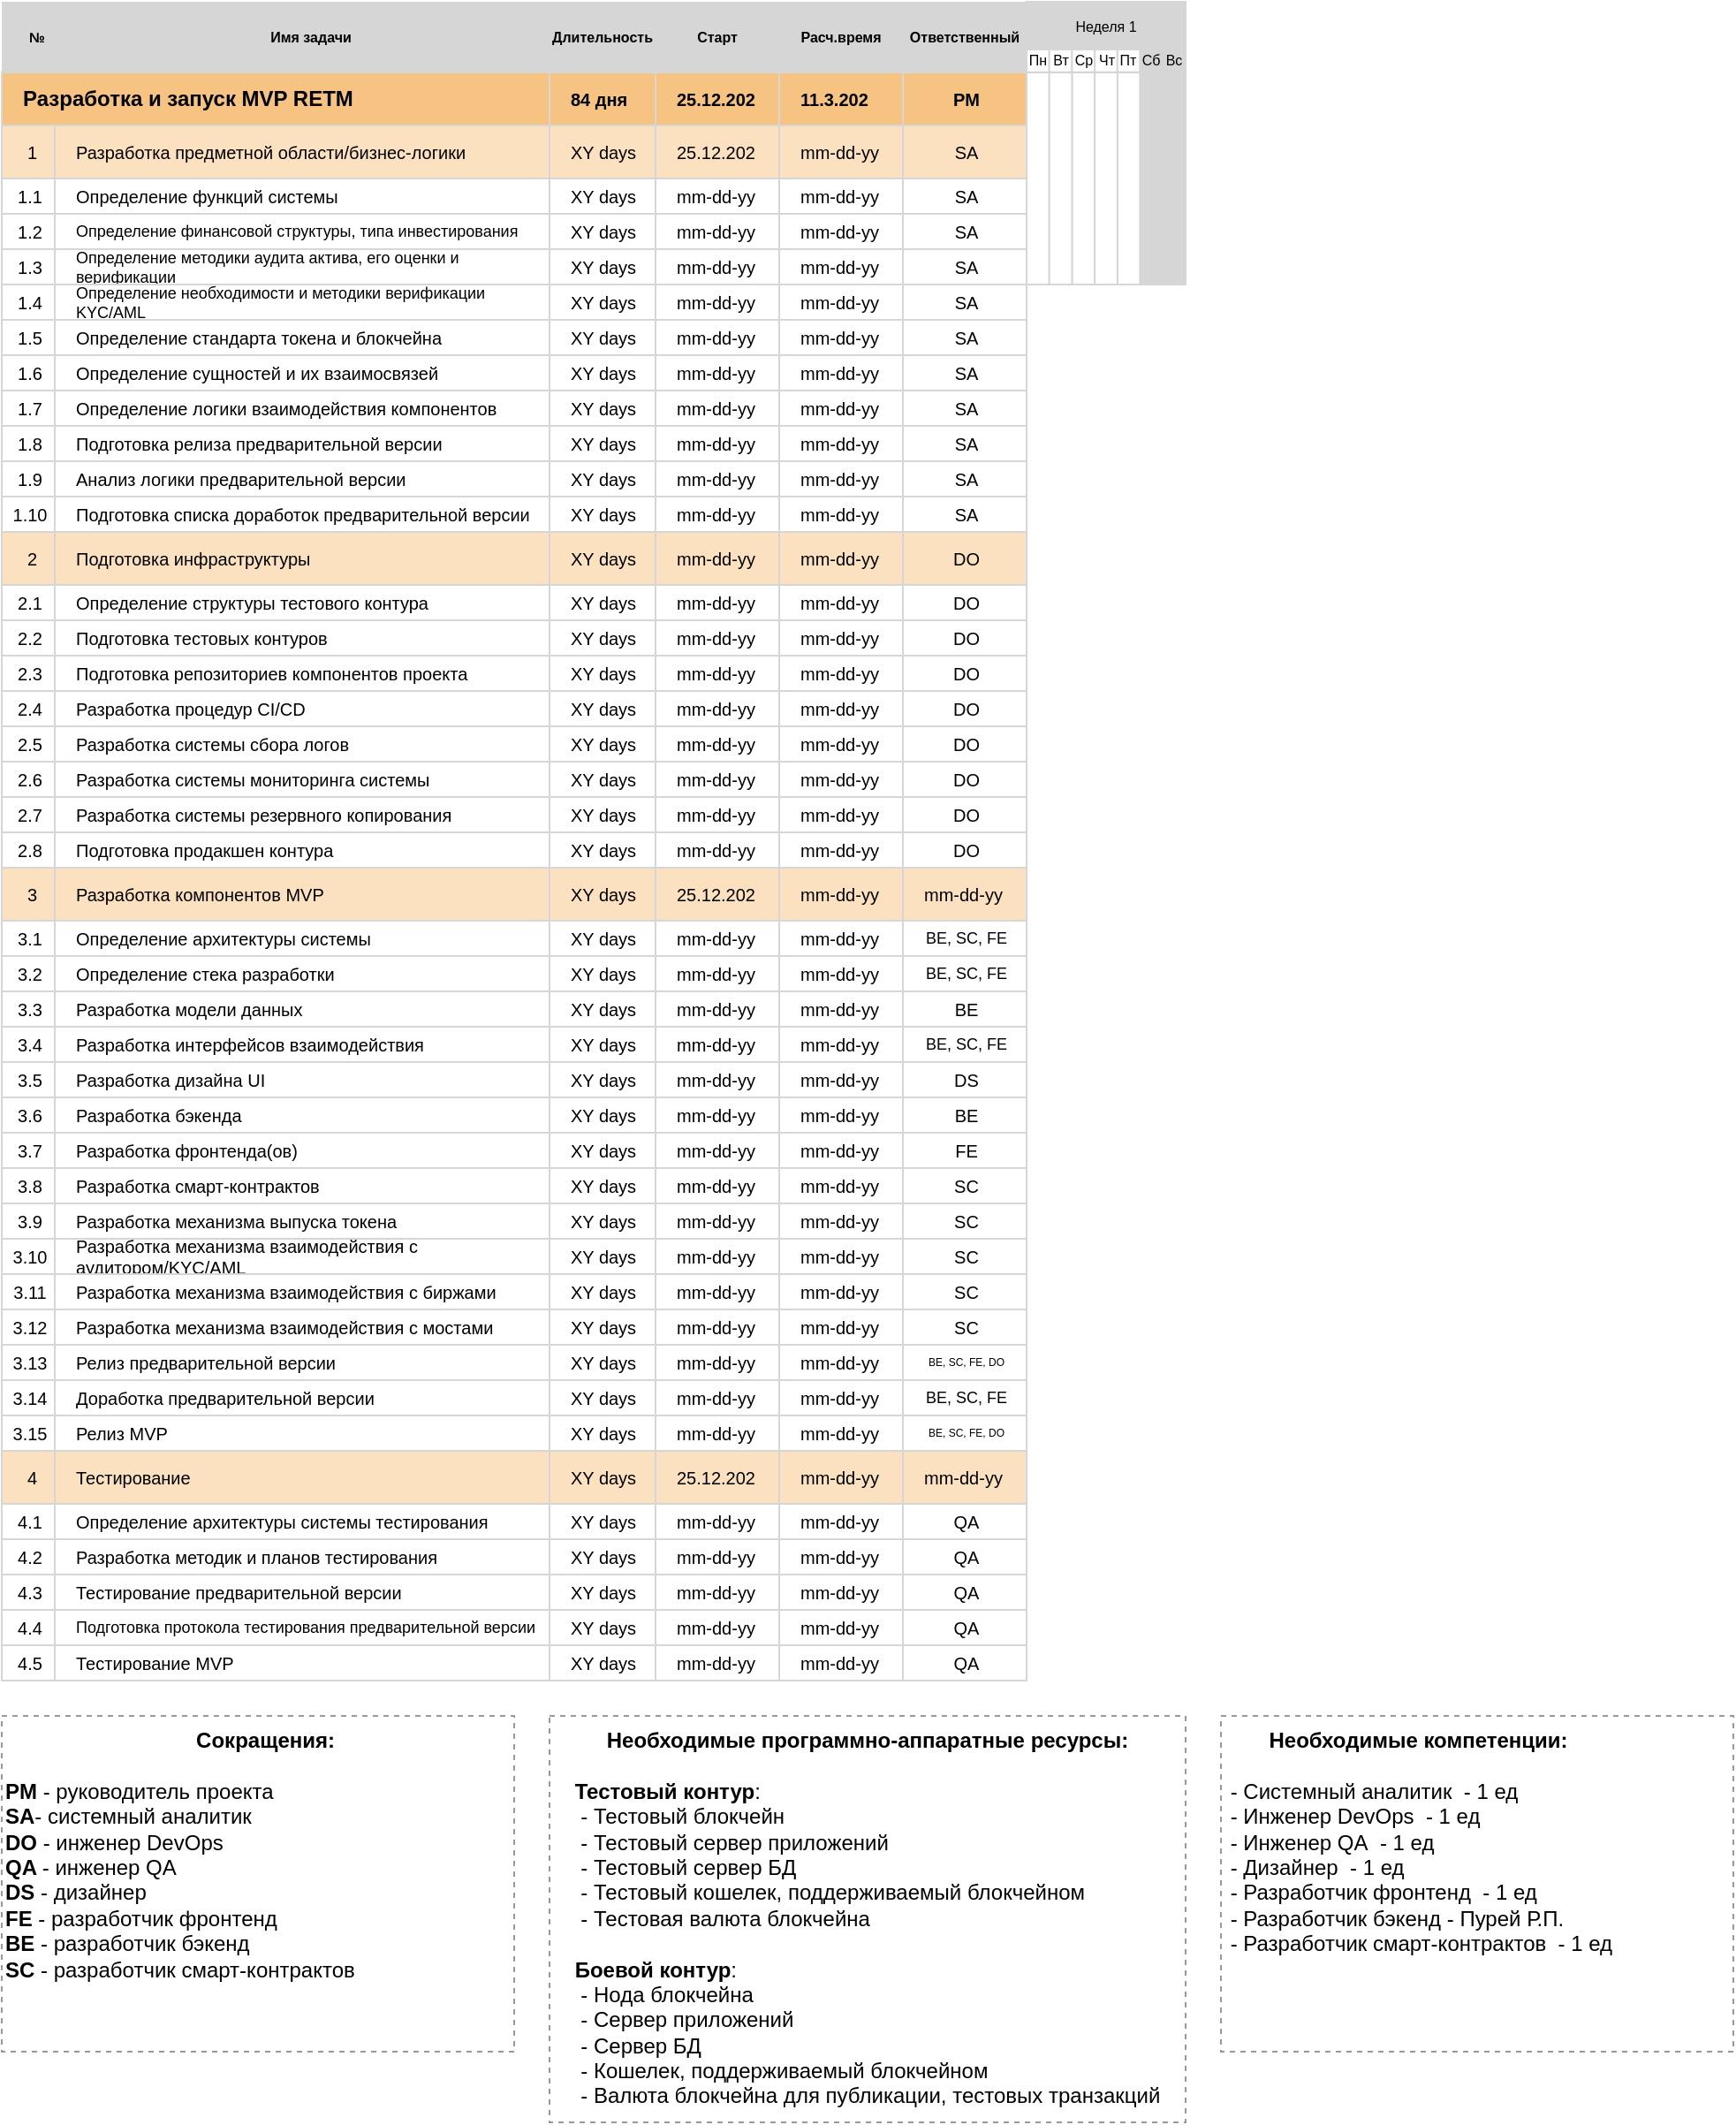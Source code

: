 <mxfile version="22.1.11" type="github">
  <diagram name="Page-1" id="8378b5f6-a2b2-b727-a746-972ab9d02e00">
    <mxGraphModel dx="1384" dy="783" grid="1" gridSize="10" guides="1" tooltips="1" connect="0" arrows="1" fold="1" page="1" pageScale="1.5" pageWidth="1169" pageHeight="827" background="none" math="0" shadow="0">
      <root>
        <mxCell id="0" />
        <mxCell id="1" parent="0" />
        <mxCell id="AWKRcxGveRCCpjN7BTNo-428" value="" style="group" parent="1" vertex="1" connectable="0">
          <mxGeometry x="600" y="60" width="90" height="120" as="geometry" />
        </mxCell>
        <mxCell id="AWKRcxGveRCCpjN7BTNo-429" value="" style="rounded=0;whiteSpace=wrap;html=1;strokeColor=#D6D6D6;fillColor=#FFFFFF;" parent="AWKRcxGveRCCpjN7BTNo-428" vertex="1">
          <mxGeometry width="12.857" height="120.0" as="geometry" />
        </mxCell>
        <mxCell id="AWKRcxGveRCCpjN7BTNo-430" value="" style="rounded=0;whiteSpace=wrap;html=1;strokeColor=#D6D6D6;fillColor=#FFFFFF;" parent="AWKRcxGveRCCpjN7BTNo-428" vertex="1">
          <mxGeometry x="25.714" width="12.857" height="120.0" as="geometry" />
        </mxCell>
        <mxCell id="AWKRcxGveRCCpjN7BTNo-431" value="" style="rounded=0;whiteSpace=wrap;html=1;strokeColor=#D6D6D6;fillColor=#FFFFFF;" parent="AWKRcxGveRCCpjN7BTNo-428" vertex="1">
          <mxGeometry x="12.857" width="12.857" height="120.0" as="geometry" />
        </mxCell>
        <mxCell id="AWKRcxGveRCCpjN7BTNo-432" value="" style="rounded=0;whiteSpace=wrap;html=1;strokeColor=#D6D6D6;fillColor=#FFFFFF;" parent="AWKRcxGveRCCpjN7BTNo-428" vertex="1">
          <mxGeometry x="51.429" width="12.857" height="120.0" as="geometry" />
        </mxCell>
        <mxCell id="AWKRcxGveRCCpjN7BTNo-433" value="" style="rounded=0;whiteSpace=wrap;html=1;strokeColor=#D6D6D6;fillColor=#FFFFFF;" parent="AWKRcxGveRCCpjN7BTNo-428" vertex="1">
          <mxGeometry x="38.571" width="12.857" height="120.0" as="geometry" />
        </mxCell>
        <mxCell id="AWKRcxGveRCCpjN7BTNo-434" value="" style="rounded=0;whiteSpace=wrap;html=1;strokeColor=#D6D6D6;fillColor=#D6D6D6;" parent="AWKRcxGveRCCpjN7BTNo-428" vertex="1">
          <mxGeometry x="77.143" width="12.857" height="120.0" as="geometry" />
        </mxCell>
        <mxCell id="AWKRcxGveRCCpjN7BTNo-435" value="" style="rounded=0;whiteSpace=wrap;html=1;strokeColor=#D6D6D6;fillColor=#D6D6D6;" parent="AWKRcxGveRCCpjN7BTNo-428" vertex="1">
          <mxGeometry x="64.286" width="12.857" height="120.0" as="geometry" />
        </mxCell>
        <mxCell id="AWKRcxGveRCCpjN7BTNo-848" value="" style="group" parent="1" vertex="1" connectable="0">
          <mxGeometry x="20" y="20" width="580" height="40" as="geometry" />
        </mxCell>
        <mxCell id="AWKRcxGveRCCpjN7BTNo-847" value="Ответственный" style="rounded=0;whiteSpace=wrap;html=1;strokeColor=none;fillColor=#D6D6D6;align=center;fontSize=8;fontStyle=1" parent="AWKRcxGveRCCpjN7BTNo-848" vertex="1">
          <mxGeometry x="510" width="70" height="40" as="geometry" />
        </mxCell>
        <mxCell id="AWKRcxGveRCCpjN7BTNo-369" value="№" style="rounded=0;whiteSpace=wrap;html=1;strokeColor=none;fillColor=#D6D6D6;align=center;fontSize=8;fontStyle=1" parent="AWKRcxGveRCCpjN7BTNo-848" vertex="1">
          <mxGeometry width="40" height="40" as="geometry" />
        </mxCell>
        <mxCell id="AWKRcxGveRCCpjN7BTNo-370" value="&lt;span style=&quot;font-size: 8px;&quot;&gt;Имя задачи&lt;/span&gt;" style="rounded=0;whiteSpace=wrap;html=1;strokeColor=none;fillColor=#D6D6D6;align=center;fontSize=8;fontStyle=1" parent="AWKRcxGveRCCpjN7BTNo-848" vertex="1">
          <mxGeometry x="40" width="270" height="40" as="geometry" />
        </mxCell>
        <mxCell id="AWKRcxGveRCCpjN7BTNo-371" value="Длительность" style="rounded=0;whiteSpace=wrap;html=1;strokeColor=none;fillColor=#D6D6D6;align=center;fontSize=8;fontStyle=1" parent="AWKRcxGveRCCpjN7BTNo-848" vertex="1">
          <mxGeometry x="310" width="60" height="40" as="geometry" />
        </mxCell>
        <mxCell id="AWKRcxGveRCCpjN7BTNo-372" value="Старт" style="rounded=0;whiteSpace=wrap;html=1;strokeColor=none;fillColor=#D6D6D6;align=center;fontSize=8;fontStyle=1" parent="AWKRcxGveRCCpjN7BTNo-848" vertex="1">
          <mxGeometry x="370" width="70" height="40" as="geometry" />
        </mxCell>
        <mxCell id="AWKRcxGveRCCpjN7BTNo-373" value="Расч.время" style="rounded=0;whiteSpace=wrap;html=1;strokeColor=none;fillColor=#D6D6D6;align=center;fontSize=8;fontStyle=1" parent="AWKRcxGveRCCpjN7BTNo-848" vertex="1">
          <mxGeometry x="440" width="70" height="40" as="geometry" />
        </mxCell>
        <mxCell id="AWKRcxGveRCCpjN7BTNo-853" value="" style="group" parent="1" vertex="1" connectable="0">
          <mxGeometry x="20" y="90" width="580" height="30" as="geometry" />
        </mxCell>
        <mxCell id="AWKRcxGveRCCpjN7BTNo-852" value="SA" style="rounded=0;whiteSpace=wrap;html=1;strokeColor=#D6D6D6;fillColor=#FBE1C0;align=center;spacingLeft=10;spacingRight=8;fontSize=10;" parent="AWKRcxGveRCCpjN7BTNo-853" vertex="1">
          <mxGeometry x="510" width="70" height="30" as="geometry" />
        </mxCell>
        <mxCell id="AWKRcxGveRCCpjN7BTNo-319" value="&lt;span style=&quot;font-size: 10px;&quot;&gt;Разработка предметной области/бизнес-логики&lt;/span&gt;" style="rounded=0;whiteSpace=wrap;html=1;strokeColor=#D6D6D6;fillColor=#FBE1C0;align=left;spacingLeft=10;fontSize=10;" parent="AWKRcxGveRCCpjN7BTNo-853" vertex="1">
          <mxGeometry x="30" width="280" height="30" as="geometry" />
        </mxCell>
        <mxCell id="AWKRcxGveRCCpjN7BTNo-338" value="1" style="rounded=0;whiteSpace=wrap;html=1;strokeColor=#D6D6D6;fillColor=#FBE1C0;align=right;spacingLeft=10;spacingRight=8;fontSize=10;" parent="AWKRcxGveRCCpjN7BTNo-853" vertex="1">
          <mxGeometry width="30" height="30" as="geometry" />
        </mxCell>
        <mxCell id="AWKRcxGveRCCpjN7BTNo-357" value="XY days" style="rounded=0;whiteSpace=wrap;html=1;strokeColor=#D6D6D6;fillColor=#FBE1C0;align=left;spacingLeft=10;spacingRight=8;fontSize=10;" parent="AWKRcxGveRCCpjN7BTNo-853" vertex="1">
          <mxGeometry x="310" width="60" height="30" as="geometry" />
        </mxCell>
        <mxCell id="AWKRcxGveRCCpjN7BTNo-360" value="25.12.202" style="rounded=0;whiteSpace=wrap;html=1;strokeColor=#D6D6D6;fillColor=#FBE1C0;align=left;spacingLeft=10;spacingRight=8;fontSize=10;" parent="AWKRcxGveRCCpjN7BTNo-853" vertex="1">
          <mxGeometry x="370" width="70" height="30" as="geometry" />
        </mxCell>
        <mxCell id="AWKRcxGveRCCpjN7BTNo-363" value="mm-dd-yy" style="rounded=0;whiteSpace=wrap;html=1;strokeColor=#D6D6D6;fillColor=#FBE1C0;align=left;spacingLeft=10;spacingRight=8;fontSize=10;" parent="AWKRcxGveRCCpjN7BTNo-853" vertex="1">
          <mxGeometry x="440" width="70" height="30" as="geometry" />
        </mxCell>
        <mxCell id="AWKRcxGveRCCpjN7BTNo-854" value="" style="group" parent="1" vertex="1" connectable="0">
          <mxGeometry x="20" y="120" width="580" height="20" as="geometry" />
        </mxCell>
        <mxCell id="AWKRcxGveRCCpjN7BTNo-846" value="&lt;div style=&quot;&quot;&gt;&lt;span style=&quot;background-color: initial;&quot;&gt;SA&lt;/span&gt;&lt;/div&gt;" style="rounded=0;whiteSpace=wrap;html=1;strokeColor=#D6D6D6;fillColor=#FFFFFF;align=center;spacingLeft=10;spacingRight=8;fontSize=10;" parent="AWKRcxGveRCCpjN7BTNo-854" vertex="1">
          <mxGeometry x="510" width="70" height="20" as="geometry" />
        </mxCell>
        <mxCell id="AWKRcxGveRCCpjN7BTNo-320" value="&lt;span style=&quot;font-size: 10px;&quot;&gt;Определение функций системы&lt;/span&gt;" style="rounded=0;whiteSpace=wrap;html=1;strokeColor=#D6D6D6;fillColor=#FFFFFF;align=left;spacingLeft=10;fontSize=10;" parent="AWKRcxGveRCCpjN7BTNo-854" vertex="1">
          <mxGeometry x="30" width="280" height="20" as="geometry" />
        </mxCell>
        <mxCell id="AWKRcxGveRCCpjN7BTNo-339" value="1.1" style="rounded=0;whiteSpace=wrap;html=1;strokeColor=#D6D6D6;fillColor=#FFFFFF;align=center;spacingLeft=10;spacingRight=8;fontSize=10;" parent="AWKRcxGveRCCpjN7BTNo-854" vertex="1">
          <mxGeometry width="30" height="20" as="geometry" />
        </mxCell>
        <mxCell id="AWKRcxGveRCCpjN7BTNo-358" value="XY days" style="rounded=0;whiteSpace=wrap;html=1;strokeColor=#D6D6D6;fillColor=#FFFFFF;align=left;spacingLeft=10;spacingRight=8;fontSize=10;" parent="AWKRcxGveRCCpjN7BTNo-854" vertex="1">
          <mxGeometry x="310" width="60" height="20" as="geometry" />
        </mxCell>
        <mxCell id="AWKRcxGveRCCpjN7BTNo-361" value="mm-dd-yy" style="rounded=0;whiteSpace=wrap;html=1;strokeColor=#D6D6D6;fillColor=#FFFFFF;align=left;spacingLeft=10;spacingRight=8;fontSize=10;" parent="AWKRcxGveRCCpjN7BTNo-854" vertex="1">
          <mxGeometry x="370" width="70" height="20" as="geometry" />
        </mxCell>
        <mxCell id="AWKRcxGveRCCpjN7BTNo-364" value="mm-dd-yy" style="rounded=0;whiteSpace=wrap;html=1;strokeColor=#D6D6D6;fillColor=#FFFFFF;align=left;spacingLeft=10;spacingRight=8;fontSize=10;" parent="AWKRcxGveRCCpjN7BTNo-854" vertex="1">
          <mxGeometry x="440" width="70" height="20" as="geometry" />
        </mxCell>
        <mxCell id="AWKRcxGveRCCpjN7BTNo-858" value="" style="group;fontStyle=0" parent="1" vertex="1" connectable="0">
          <mxGeometry x="20" y="60" width="580" height="30" as="geometry" />
        </mxCell>
        <mxCell id="AWKRcxGveRCCpjN7BTNo-849" value="PM" style="rounded=0;whiteSpace=wrap;html=1;strokeColor=#D6D6D6;fillColor=#f7c382;align=center;spacingLeft=10;spacingRight=8;fontSize=10;fontStyle=1" parent="AWKRcxGveRCCpjN7BTNo-858" vertex="1">
          <mxGeometry x="510" width="70" height="30" as="geometry" />
        </mxCell>
        <mxCell id="AWKRcxGveRCCpjN7BTNo-318" value="Разработка и запуск MVP RETM" style="rounded=0;whiteSpace=wrap;html=1;strokeColor=#D6D6D6;fillColor=#f7c382;align=left;spacingLeft=10;fontStyle=1" parent="AWKRcxGveRCCpjN7BTNo-858" vertex="1">
          <mxGeometry width="510" height="30" as="geometry" />
        </mxCell>
        <mxCell id="AWKRcxGveRCCpjN7BTNo-356" value="84 дня" style="rounded=0;whiteSpace=wrap;html=1;strokeColor=#D6D6D6;fillColor=#f7c382;align=left;spacingLeft=10;spacingRight=8;fontSize=10;fontStyle=1" parent="AWKRcxGveRCCpjN7BTNo-858" vertex="1">
          <mxGeometry x="310" width="60" height="30" as="geometry" />
        </mxCell>
        <mxCell id="AWKRcxGveRCCpjN7BTNo-359" value="25.12.202" style="rounded=0;whiteSpace=wrap;html=1;strokeColor=#D6D6D6;fillColor=#f7c382;align=left;spacingLeft=10;spacingRight=8;fontSize=10;fontStyle=1" parent="AWKRcxGveRCCpjN7BTNo-858" vertex="1">
          <mxGeometry x="370" width="70" height="30" as="geometry" />
        </mxCell>
        <mxCell id="AWKRcxGveRCCpjN7BTNo-857" value="11.3.202" style="rounded=0;whiteSpace=wrap;html=1;strokeColor=#D6D6D6;fillColor=#f7c382;align=left;spacingLeft=10;spacingRight=8;fontSize=10;fontStyle=1" parent="AWKRcxGveRCCpjN7BTNo-858" vertex="1">
          <mxGeometry x="440" width="70" height="30" as="geometry" />
        </mxCell>
        <mxCell id="AWKRcxGveRCCpjN7BTNo-859" value="&lt;div style=&quot;text-align: center;&quot;&gt;&lt;b style=&quot;background-color: initial;&quot;&gt;&amp;nbsp; &amp;nbsp; &amp;nbsp; &amp;nbsp; &amp;nbsp; &amp;nbsp; &amp;nbsp; &amp;nbsp; &amp;nbsp; &amp;nbsp; &amp;nbsp; &amp;nbsp; &amp;nbsp; &amp;nbsp; &amp;nbsp;Сокращения:&lt;/b&gt;&lt;/div&gt;&lt;div style=&quot;text-align: center;&quot;&gt;&lt;br&gt;&lt;/div&gt;&lt;b&gt;PM &lt;/b&gt;- руководитель проекта&lt;br&gt;&lt;b&gt;SA&lt;/b&gt;- системный аналитик&lt;br&gt;&lt;b&gt;DO &lt;/b&gt;- инженер DevOps&lt;br&gt;&lt;b&gt;QA &lt;/b&gt;- инженер QA&lt;br&gt;&lt;b&gt;DS &lt;/b&gt;- дизайнер&lt;br&gt;&lt;b&gt;FE &lt;/b&gt;- разработчик фронтенд&lt;br&gt;&lt;b&gt;BE &lt;/b&gt;- разработчик бэкенд&lt;br&gt;&lt;b&gt;SC &lt;/b&gt;- разработчик смарт-контрактов" style="rounded=0;whiteSpace=wrap;html=1;dashed=1;strokeColor=#999999;align=left;verticalAlign=top;" parent="1" vertex="1">
          <mxGeometry x="20" y="990" width="290" height="190" as="geometry" />
        </mxCell>
        <mxCell id="AWKRcxGveRCCpjN7BTNo-860" value="" style="group" parent="1" vertex="1" connectable="0">
          <mxGeometry x="20" y="220" width="580" height="20" as="geometry" />
        </mxCell>
        <mxCell id="AWKRcxGveRCCpjN7BTNo-861" value="&lt;div style=&quot;&quot;&gt;&lt;span style=&quot;background-color: initial;&quot;&gt;SA&lt;/span&gt;&lt;/div&gt;" style="rounded=0;whiteSpace=wrap;html=1;strokeColor=#D6D6D6;fillColor=#FFFFFF;align=center;spacingLeft=10;spacingRight=8;fontSize=10;" parent="AWKRcxGveRCCpjN7BTNo-860" vertex="1">
          <mxGeometry x="510" width="70" height="20" as="geometry" />
        </mxCell>
        <mxCell id="AWKRcxGveRCCpjN7BTNo-862" value="Определение сущностей и их взаимосвязей" style="rounded=0;whiteSpace=wrap;html=1;strokeColor=#D6D6D6;fillColor=#FFFFFF;align=left;spacingLeft=10;fontSize=10;" parent="AWKRcxGveRCCpjN7BTNo-860" vertex="1">
          <mxGeometry x="30" width="280" height="20" as="geometry" />
        </mxCell>
        <mxCell id="AWKRcxGveRCCpjN7BTNo-863" value="1.6" style="rounded=0;whiteSpace=wrap;html=1;strokeColor=#D6D6D6;fillColor=#FFFFFF;align=center;spacingLeft=10;spacingRight=8;fontSize=10;" parent="AWKRcxGveRCCpjN7BTNo-860" vertex="1">
          <mxGeometry width="30" height="20" as="geometry" />
        </mxCell>
        <mxCell id="AWKRcxGveRCCpjN7BTNo-864" value="XY days" style="rounded=0;whiteSpace=wrap;html=1;strokeColor=#D6D6D6;fillColor=#FFFFFF;align=left;spacingLeft=10;spacingRight=8;fontSize=10;" parent="AWKRcxGveRCCpjN7BTNo-860" vertex="1">
          <mxGeometry x="310" width="60" height="20" as="geometry" />
        </mxCell>
        <mxCell id="AWKRcxGveRCCpjN7BTNo-865" value="mm-dd-yy" style="rounded=0;whiteSpace=wrap;html=1;strokeColor=#D6D6D6;fillColor=#FFFFFF;align=left;spacingLeft=10;spacingRight=8;fontSize=10;" parent="AWKRcxGveRCCpjN7BTNo-860" vertex="1">
          <mxGeometry x="370" width="70" height="20" as="geometry" />
        </mxCell>
        <mxCell id="AWKRcxGveRCCpjN7BTNo-866" value="mm-dd-yy" style="rounded=0;whiteSpace=wrap;html=1;strokeColor=#D6D6D6;fillColor=#FFFFFF;align=left;spacingLeft=10;spacingRight=8;fontSize=10;" parent="AWKRcxGveRCCpjN7BTNo-860" vertex="1">
          <mxGeometry x="440" width="70" height="20" as="geometry" />
        </mxCell>
        <mxCell id="AWKRcxGveRCCpjN7BTNo-868" value="" style="group" parent="1" vertex="1" connectable="0">
          <mxGeometry x="20" y="350" width="580" height="20" as="geometry" />
        </mxCell>
        <mxCell id="AWKRcxGveRCCpjN7BTNo-867" value="&lt;div style=&quot;&quot;&gt;DO&lt;br&gt;&lt;/div&gt;" style="rounded=0;whiteSpace=wrap;html=1;strokeColor=#D6D6D6;fillColor=#FFFFFF;align=center;spacingLeft=10;spacingRight=8;fontSize=10;" parent="AWKRcxGveRCCpjN7BTNo-868" vertex="1">
          <mxGeometry x="510" width="70" height="20" as="geometry" />
        </mxCell>
        <mxCell id="AWKRcxGveRCCpjN7BTNo-806" value="&lt;span style=&quot;font-size: 10px;&quot;&gt;Определение структуры тестового контура&lt;/span&gt;" style="rounded=0;whiteSpace=wrap;html=1;strokeColor=#D6D6D6;fillColor=#FFFFFF;align=left;spacingLeft=10;fontSize=10;" parent="AWKRcxGveRCCpjN7BTNo-868" vertex="1">
          <mxGeometry x="30" width="280" height="20" as="geometry" />
        </mxCell>
        <mxCell id="AWKRcxGveRCCpjN7BTNo-807" value="2.1" style="rounded=0;whiteSpace=wrap;html=1;strokeColor=#D6D6D6;fillColor=#FFFFFF;align=center;spacingLeft=10;spacingRight=8;fontSize=10;" parent="AWKRcxGveRCCpjN7BTNo-868" vertex="1">
          <mxGeometry width="30" height="20" as="geometry" />
        </mxCell>
        <mxCell id="AWKRcxGveRCCpjN7BTNo-808" value="XY days" style="rounded=0;whiteSpace=wrap;html=1;strokeColor=#D6D6D6;fillColor=#FFFFFF;align=left;spacingLeft=10;spacingRight=8;fontSize=10;" parent="AWKRcxGveRCCpjN7BTNo-868" vertex="1">
          <mxGeometry x="310" width="60" height="20" as="geometry" />
        </mxCell>
        <mxCell id="AWKRcxGveRCCpjN7BTNo-809" value="mm-dd-yy" style="rounded=0;whiteSpace=wrap;html=1;strokeColor=#D6D6D6;fillColor=#FFFFFF;align=left;spacingLeft=10;spacingRight=8;fontSize=10;" parent="AWKRcxGveRCCpjN7BTNo-868" vertex="1">
          <mxGeometry x="370" width="70" height="20" as="geometry" />
        </mxCell>
        <mxCell id="AWKRcxGveRCCpjN7BTNo-810" value="mm-dd-yy" style="rounded=0;whiteSpace=wrap;html=1;strokeColor=#D6D6D6;fillColor=#FFFFFF;align=left;spacingLeft=10;spacingRight=8;fontSize=10;" parent="AWKRcxGveRCCpjN7BTNo-868" vertex="1">
          <mxGeometry x="440" width="70" height="20" as="geometry" />
        </mxCell>
        <mxCell id="AWKRcxGveRCCpjN7BTNo-870" value="" style="group" parent="1" vertex="1" connectable="0">
          <mxGeometry x="20" y="370" width="580" height="20" as="geometry" />
        </mxCell>
        <mxCell id="AWKRcxGveRCCpjN7BTNo-869" value="&lt;div style=&quot;&quot;&gt;DO&lt;br&gt;&lt;/div&gt;" style="rounded=0;whiteSpace=wrap;html=1;strokeColor=#D6D6D6;fillColor=#FFFFFF;align=center;spacingLeft=10;spacingRight=8;fontSize=10;" parent="AWKRcxGveRCCpjN7BTNo-870" vertex="1">
          <mxGeometry x="510" width="70" height="20" as="geometry" />
        </mxCell>
        <mxCell id="AWKRcxGveRCCpjN7BTNo-816" value="&lt;span style=&quot;font-size: 10px;&quot;&gt;Подготовка тестовых контуров&lt;/span&gt;" style="rounded=0;whiteSpace=wrap;html=1;strokeColor=#D6D6D6;fillColor=#FFFFFF;align=left;spacingLeft=10;fontSize=10;" parent="AWKRcxGveRCCpjN7BTNo-870" vertex="1">
          <mxGeometry x="30" width="280" height="20" as="geometry" />
        </mxCell>
        <mxCell id="AWKRcxGveRCCpjN7BTNo-817" value="2.2" style="rounded=0;whiteSpace=wrap;html=1;strokeColor=#D6D6D6;fillColor=#FFFFFF;align=center;spacingLeft=10;spacingRight=8;fontSize=10;" parent="AWKRcxGveRCCpjN7BTNo-870" vertex="1">
          <mxGeometry width="30" height="20" as="geometry" />
        </mxCell>
        <mxCell id="AWKRcxGveRCCpjN7BTNo-818" value="XY days" style="rounded=0;whiteSpace=wrap;html=1;strokeColor=#D6D6D6;fillColor=#FFFFFF;align=left;spacingLeft=10;spacingRight=8;fontSize=10;" parent="AWKRcxGveRCCpjN7BTNo-870" vertex="1">
          <mxGeometry x="310" width="60" height="20" as="geometry" />
        </mxCell>
        <mxCell id="AWKRcxGveRCCpjN7BTNo-819" value="mm-dd-yy" style="rounded=0;whiteSpace=wrap;html=1;strokeColor=#D6D6D6;fillColor=#FFFFFF;align=left;spacingLeft=10;spacingRight=8;fontSize=10;" parent="AWKRcxGveRCCpjN7BTNo-870" vertex="1">
          <mxGeometry x="370" width="70" height="20" as="geometry" />
        </mxCell>
        <mxCell id="AWKRcxGveRCCpjN7BTNo-820" value="mm-dd-yy" style="rounded=0;whiteSpace=wrap;html=1;strokeColor=#D6D6D6;fillColor=#FFFFFF;align=left;spacingLeft=10;spacingRight=8;fontSize=10;" parent="AWKRcxGveRCCpjN7BTNo-870" vertex="1">
          <mxGeometry x="440" width="70" height="20" as="geometry" />
        </mxCell>
        <mxCell id="AWKRcxGveRCCpjN7BTNo-872" value="" style="group" parent="1" vertex="1" connectable="0">
          <mxGeometry x="20" y="390" width="580" height="20" as="geometry" />
        </mxCell>
        <mxCell id="AWKRcxGveRCCpjN7BTNo-871" value="&lt;div style=&quot;&quot;&gt;DO&lt;br&gt;&lt;/div&gt;" style="rounded=0;whiteSpace=wrap;html=1;strokeColor=#D6D6D6;fillColor=#FFFFFF;align=center;spacingLeft=10;spacingRight=8;fontSize=10;" parent="AWKRcxGveRCCpjN7BTNo-872" vertex="1">
          <mxGeometry x="510" width="70" height="20" as="geometry" />
        </mxCell>
        <mxCell id="AWKRcxGveRCCpjN7BTNo-811" value="&lt;span style=&quot;font-size: 10px;&quot;&gt;Подготовка репозиториев компонентов проекта&lt;/span&gt;" style="rounded=0;whiteSpace=wrap;html=1;strokeColor=#D6D6D6;fillColor=#FFFFFF;align=left;spacingLeft=10;fontSize=10;" parent="AWKRcxGveRCCpjN7BTNo-872" vertex="1">
          <mxGeometry x="30" width="280" height="20" as="geometry" />
        </mxCell>
        <mxCell id="AWKRcxGveRCCpjN7BTNo-812" value="2.3" style="rounded=0;whiteSpace=wrap;html=1;strokeColor=#D6D6D6;fillColor=#FFFFFF;align=center;spacingLeft=10;spacingRight=8;fontSize=10;" parent="AWKRcxGveRCCpjN7BTNo-872" vertex="1">
          <mxGeometry width="30" height="20" as="geometry" />
        </mxCell>
        <mxCell id="AWKRcxGveRCCpjN7BTNo-813" value="XY days" style="rounded=0;whiteSpace=wrap;html=1;strokeColor=#D6D6D6;fillColor=#FFFFFF;align=left;spacingLeft=10;spacingRight=8;fontSize=10;" parent="AWKRcxGveRCCpjN7BTNo-872" vertex="1">
          <mxGeometry x="310" width="60" height="20" as="geometry" />
        </mxCell>
        <mxCell id="AWKRcxGveRCCpjN7BTNo-814" value="mm-dd-yy" style="rounded=0;whiteSpace=wrap;html=1;strokeColor=#D6D6D6;fillColor=#FFFFFF;align=left;spacingLeft=10;spacingRight=8;fontSize=10;" parent="AWKRcxGveRCCpjN7BTNo-872" vertex="1">
          <mxGeometry x="370" width="70" height="20" as="geometry" />
        </mxCell>
        <mxCell id="AWKRcxGveRCCpjN7BTNo-815" value="mm-dd-yy" style="rounded=0;whiteSpace=wrap;html=1;strokeColor=#D6D6D6;fillColor=#FFFFFF;align=left;spacingLeft=10;spacingRight=8;fontSize=10;" parent="AWKRcxGveRCCpjN7BTNo-872" vertex="1">
          <mxGeometry x="440" width="70" height="20" as="geometry" />
        </mxCell>
        <mxCell id="AWKRcxGveRCCpjN7BTNo-874" value="" style="group" parent="1" vertex="1" connectable="0">
          <mxGeometry x="20" y="510" width="580" height="30" as="geometry" />
        </mxCell>
        <mxCell id="AWKRcxGveRCCpjN7BTNo-873" value="mm-dd-yy" style="rounded=0;whiteSpace=wrap;html=1;strokeColor=#D6D6D6;fillColor=#FBE1C0;align=left;spacingLeft=10;spacingRight=8;fontSize=10;" parent="AWKRcxGveRCCpjN7BTNo-874" vertex="1">
          <mxGeometry x="510" width="70" height="30" as="geometry" />
        </mxCell>
        <mxCell id="AWKRcxGveRCCpjN7BTNo-826" value="&lt;span style=&quot;font-size: 10px;&quot;&gt;Разработка компонентов MVP&lt;/span&gt;" style="rounded=0;whiteSpace=wrap;html=1;strokeColor=#D6D6D6;fillColor=#FBE1C0;align=left;spacingLeft=10;fontSize=10;" parent="AWKRcxGveRCCpjN7BTNo-874" vertex="1">
          <mxGeometry x="30" width="280" height="30" as="geometry" />
        </mxCell>
        <mxCell id="AWKRcxGveRCCpjN7BTNo-827" value="3" style="rounded=0;whiteSpace=wrap;html=1;strokeColor=#D6D6D6;fillColor=#FBE1C0;align=right;spacingLeft=10;spacingRight=8;fontSize=10;" parent="AWKRcxGveRCCpjN7BTNo-874" vertex="1">
          <mxGeometry width="30" height="30" as="geometry" />
        </mxCell>
        <mxCell id="AWKRcxGveRCCpjN7BTNo-828" value="XY days" style="rounded=0;whiteSpace=wrap;html=1;strokeColor=#D6D6D6;fillColor=#FBE1C0;align=left;spacingLeft=10;spacingRight=8;fontSize=10;" parent="AWKRcxGveRCCpjN7BTNo-874" vertex="1">
          <mxGeometry x="310" width="60" height="30" as="geometry" />
        </mxCell>
        <mxCell id="AWKRcxGveRCCpjN7BTNo-829" value="25.12.202" style="rounded=0;whiteSpace=wrap;html=1;strokeColor=#D6D6D6;fillColor=#FBE1C0;align=left;spacingLeft=10;spacingRight=8;fontSize=10;" parent="AWKRcxGveRCCpjN7BTNo-874" vertex="1">
          <mxGeometry x="370" width="70" height="30" as="geometry" />
        </mxCell>
        <mxCell id="AWKRcxGveRCCpjN7BTNo-830" value="mm-dd-yy" style="rounded=0;whiteSpace=wrap;html=1;strokeColor=#D6D6D6;fillColor=#FBE1C0;align=left;spacingLeft=10;spacingRight=8;fontSize=10;" parent="AWKRcxGveRCCpjN7BTNo-874" vertex="1">
          <mxGeometry x="440" width="70" height="30" as="geometry" />
        </mxCell>
        <mxCell id="AWKRcxGveRCCpjN7BTNo-876" value="" style="group" parent="1" vertex="1" connectable="0">
          <mxGeometry x="20" y="540" width="580" height="20" as="geometry" />
        </mxCell>
        <mxCell id="AWKRcxGveRCCpjN7BTNo-875" value="&lt;div style=&quot;font-size: 9px;&quot;&gt;&lt;span style=&quot;background-color: initial; font-size: 9px;&quot;&gt;BE, SC, FE&lt;/span&gt;&lt;/div&gt;" style="rounded=0;whiteSpace=wrap;html=1;strokeColor=#D6D6D6;fillColor=#FFFFFF;align=center;spacingLeft=10;spacingRight=8;fontSize=9;" parent="AWKRcxGveRCCpjN7BTNo-876" vertex="1">
          <mxGeometry x="510" width="70" height="20" as="geometry" />
        </mxCell>
        <mxCell id="AWKRcxGveRCCpjN7BTNo-832" value="&lt;span style=&quot;font-size: 10px;&quot;&gt;Определение архитектуры системы&lt;/span&gt;" style="rounded=0;whiteSpace=wrap;html=1;strokeColor=#D6D6D6;fillColor=#FFFFFF;align=left;spacingLeft=10;fontSize=10;" parent="AWKRcxGveRCCpjN7BTNo-876" vertex="1">
          <mxGeometry x="30" width="280" height="20" as="geometry" />
        </mxCell>
        <mxCell id="AWKRcxGveRCCpjN7BTNo-833" value="3.1" style="rounded=0;whiteSpace=wrap;html=1;strokeColor=#D6D6D6;fillColor=#FFFFFF;align=center;spacingLeft=10;spacingRight=8;fontSize=10;" parent="AWKRcxGveRCCpjN7BTNo-876" vertex="1">
          <mxGeometry width="30" height="20" as="geometry" />
        </mxCell>
        <mxCell id="AWKRcxGveRCCpjN7BTNo-834" value="XY days" style="rounded=0;whiteSpace=wrap;html=1;strokeColor=#D6D6D6;fillColor=#FFFFFF;align=left;spacingLeft=10;spacingRight=8;fontSize=10;" parent="AWKRcxGveRCCpjN7BTNo-876" vertex="1">
          <mxGeometry x="310" width="60" height="20" as="geometry" />
        </mxCell>
        <mxCell id="AWKRcxGveRCCpjN7BTNo-835" value="mm-dd-yy" style="rounded=0;whiteSpace=wrap;html=1;strokeColor=#D6D6D6;fillColor=#FFFFFF;align=left;spacingLeft=10;spacingRight=8;fontSize=10;" parent="AWKRcxGveRCCpjN7BTNo-876" vertex="1">
          <mxGeometry x="370" width="70" height="20" as="geometry" />
        </mxCell>
        <mxCell id="AWKRcxGveRCCpjN7BTNo-836" value="mm-dd-yy" style="rounded=0;whiteSpace=wrap;html=1;strokeColor=#D6D6D6;fillColor=#FFFFFF;align=left;spacingLeft=10;spacingRight=8;fontSize=10;" parent="AWKRcxGveRCCpjN7BTNo-876" vertex="1">
          <mxGeometry x="440" width="70" height="20" as="geometry" />
        </mxCell>
        <mxCell id="AWKRcxGveRCCpjN7BTNo-878" value="" style="group" parent="1" vertex="1" connectable="0">
          <mxGeometry x="20" y="560" width="580" height="20" as="geometry" />
        </mxCell>
        <mxCell id="AWKRcxGveRCCpjN7BTNo-877" value="&lt;div style=&quot;font-size: 9px;&quot;&gt;BE, SC, FE&lt;br style=&quot;font-size: 9px;&quot;&gt;&lt;/div&gt;" style="rounded=0;whiteSpace=wrap;html=1;strokeColor=#D6D6D6;fillColor=#FFFFFF;align=center;spacingLeft=10;spacingRight=8;fontSize=9;" parent="AWKRcxGveRCCpjN7BTNo-878" vertex="1">
          <mxGeometry x="510" width="70" height="20" as="geometry" />
        </mxCell>
        <mxCell id="AWKRcxGveRCCpjN7BTNo-841" value="&lt;span style=&quot;font-size: 10px;&quot;&gt;Определение стека разработки&lt;/span&gt;" style="rounded=0;whiteSpace=wrap;html=1;strokeColor=#D6D6D6;fillColor=#FFFFFF;align=left;spacingLeft=10;fontSize=10;" parent="AWKRcxGveRCCpjN7BTNo-878" vertex="1">
          <mxGeometry x="30" width="280" height="20" as="geometry" />
        </mxCell>
        <mxCell id="AWKRcxGveRCCpjN7BTNo-842" value="3.2" style="rounded=0;whiteSpace=wrap;html=1;strokeColor=#D6D6D6;fillColor=#FFFFFF;align=center;spacingLeft=10;spacingRight=8;fontSize=10;" parent="AWKRcxGveRCCpjN7BTNo-878" vertex="1">
          <mxGeometry width="30" height="20" as="geometry" />
        </mxCell>
        <mxCell id="AWKRcxGveRCCpjN7BTNo-843" value="XY days" style="rounded=0;whiteSpace=wrap;html=1;strokeColor=#D6D6D6;fillColor=#FFFFFF;align=left;spacingLeft=10;spacingRight=8;fontSize=10;" parent="AWKRcxGveRCCpjN7BTNo-878" vertex="1">
          <mxGeometry x="310" width="60" height="20" as="geometry" />
        </mxCell>
        <mxCell id="AWKRcxGveRCCpjN7BTNo-844" value="mm-dd-yy" style="rounded=0;whiteSpace=wrap;html=1;strokeColor=#D6D6D6;fillColor=#FFFFFF;align=left;spacingLeft=10;spacingRight=8;fontSize=10;" parent="AWKRcxGveRCCpjN7BTNo-878" vertex="1">
          <mxGeometry x="370" width="70" height="20" as="geometry" />
        </mxCell>
        <mxCell id="AWKRcxGveRCCpjN7BTNo-845" value="mm-dd-yy" style="rounded=0;whiteSpace=wrap;html=1;strokeColor=#D6D6D6;fillColor=#FFFFFF;align=left;spacingLeft=10;spacingRight=8;fontSize=10;" parent="AWKRcxGveRCCpjN7BTNo-878" vertex="1">
          <mxGeometry x="440" width="70" height="20" as="geometry" />
        </mxCell>
        <mxCell id="AWKRcxGveRCCpjN7BTNo-880" value="" style="group;fontSize=10;" parent="1" vertex="1" connectable="0">
          <mxGeometry x="600" y="20" width="90" height="39.857" as="geometry" />
        </mxCell>
        <mxCell id="AWKRcxGveRCCpjN7BTNo-444" value="Неделя 1" style="rounded=0;whiteSpace=wrap;html=1;strokeColor=#D6D6D6;fillColor=#D6D6D6;align=center;fontStyle=0;fontSize=8;" parent="AWKRcxGveRCCpjN7BTNo-880" vertex="1">
          <mxGeometry width="90" height="27" as="geometry" />
        </mxCell>
        <mxCell id="AWKRcxGveRCCpjN7BTNo-879" value="" style="group;fontSize=8;" parent="AWKRcxGveRCCpjN7BTNo-880" vertex="1" connectable="0">
          <mxGeometry y="27" width="90" height="12.857" as="geometry" />
        </mxCell>
        <mxCell id="AWKRcxGveRCCpjN7BTNo-437" value="Пн" style="whiteSpace=wrap;html=1;aspect=fixed;strokeColor=#D6D6D6;strokeWidth=1;fillColor=#ffffff;fontColor=#000000;align=center;fontSize=8;" parent="AWKRcxGveRCCpjN7BTNo-879" vertex="1">
          <mxGeometry width="12.857" height="12.857" as="geometry" />
        </mxCell>
        <mxCell id="AWKRcxGveRCCpjN7BTNo-438" value="Вт" style="whiteSpace=wrap;html=1;aspect=fixed;strokeColor=#D6D6D6;strokeWidth=1;fillColor=#ffffff;fontColor=#000000;align=center;fontSize=8;" parent="AWKRcxGveRCCpjN7BTNo-879" vertex="1">
          <mxGeometry x="12.857" width="12.857" height="12.857" as="geometry" />
        </mxCell>
        <mxCell id="AWKRcxGveRCCpjN7BTNo-439" value="Чт" style="whiteSpace=wrap;html=1;aspect=fixed;strokeColor=#D6D6D6;strokeWidth=1;fillColor=#ffffff;fontColor=#000000;align=center;fontSize=8;" parent="AWKRcxGveRCCpjN7BTNo-879" vertex="1">
          <mxGeometry x="38.571" width="12.857" height="12.857" as="geometry" />
        </mxCell>
        <mxCell id="AWKRcxGveRCCpjN7BTNo-440" value="Ср" style="whiteSpace=wrap;html=1;aspect=fixed;strokeColor=#D6D6D6;strokeWidth=1;fillColor=#ffffff;fontColor=#000000;align=center;fontSize=8;" parent="AWKRcxGveRCCpjN7BTNo-879" vertex="1">
          <mxGeometry x="25.714" width="12.857" height="12.857" as="geometry" />
        </mxCell>
        <mxCell id="AWKRcxGveRCCpjN7BTNo-441" value="Пт" style="whiteSpace=wrap;html=1;aspect=fixed;strokeColor=#D6D6D6;strokeWidth=1;fillColor=#ffffff;fontColor=#000000;align=center;fontSize=8;" parent="AWKRcxGveRCCpjN7BTNo-879" vertex="1">
          <mxGeometry x="51.429" width="12.857" height="12.857" as="geometry" />
        </mxCell>
        <mxCell id="AWKRcxGveRCCpjN7BTNo-442" value="Сб" style="whiteSpace=wrap;html=1;aspect=fixed;strokeColor=#D6D6D6;strokeWidth=1;fillColor=#D6D6D6;fontColor=#000000;align=center;fontSize=8;" parent="AWKRcxGveRCCpjN7BTNo-879" vertex="1">
          <mxGeometry x="64.286" width="12.857" height="12.857" as="geometry" />
        </mxCell>
        <mxCell id="AWKRcxGveRCCpjN7BTNo-443" value="Вс" style="whiteSpace=wrap;html=1;aspect=fixed;strokeColor=#D6D6D6;strokeWidth=1;fillColor=#D6D6D6;fontColor=#000000;align=center;fontSize=8;" parent="AWKRcxGveRCCpjN7BTNo-879" vertex="1">
          <mxGeometry x="77.143" width="12.857" height="12.857" as="geometry" />
        </mxCell>
        <mxCell id="AWKRcxGveRCCpjN7BTNo-881" value="" style="group" parent="1" vertex="1" connectable="0">
          <mxGeometry x="20" y="320" width="580" height="30" as="geometry" />
        </mxCell>
        <mxCell id="AWKRcxGveRCCpjN7BTNo-802" value="2" style="rounded=0;whiteSpace=wrap;html=1;strokeColor=#D6D6D6;fillColor=#FBE1C0;align=right;spacingLeft=10;spacingRight=8;fontSize=10;" parent="AWKRcxGveRCCpjN7BTNo-881" vertex="1">
          <mxGeometry width="30" height="30" as="geometry" />
        </mxCell>
        <mxCell id="AWKRcxGveRCCpjN7BTNo-801" value="&lt;span style=&quot;font-size: 10px;&quot;&gt;Подготовка инфраструктуры&lt;/span&gt;" style="rounded=0;whiteSpace=wrap;html=1;strokeColor=#D6D6D6;fillColor=#FBE1C0;align=left;spacingLeft=10;fontSize=10;" parent="AWKRcxGveRCCpjN7BTNo-881" vertex="1">
          <mxGeometry x="30" width="280" height="30" as="geometry" />
        </mxCell>
        <mxCell id="AWKRcxGveRCCpjN7BTNo-803" value="XY days" style="rounded=0;whiteSpace=wrap;html=1;strokeColor=#D6D6D6;fillColor=#FBE1C0;align=left;spacingLeft=10;spacingRight=8;fontSize=10;" parent="AWKRcxGveRCCpjN7BTNo-881" vertex="1">
          <mxGeometry x="310" width="60" height="30" as="geometry" />
        </mxCell>
        <mxCell id="AWKRcxGveRCCpjN7BTNo-804" value="mm-dd-yy" style="rounded=0;whiteSpace=wrap;html=1;strokeColor=#D6D6D6;fillColor=#FBE1C0;align=left;spacingLeft=10;spacingRight=8;fontSize=10;" parent="AWKRcxGveRCCpjN7BTNo-881" vertex="1">
          <mxGeometry x="370" width="70" height="30" as="geometry" />
        </mxCell>
        <mxCell id="AWKRcxGveRCCpjN7BTNo-805" value="mm-dd-yy" style="rounded=0;whiteSpace=wrap;html=1;strokeColor=#D6D6D6;fillColor=#FBE1C0;align=left;spacingLeft=10;spacingRight=8;fontSize=10;" parent="AWKRcxGveRCCpjN7BTNo-881" vertex="1">
          <mxGeometry x="440" width="70" height="30" as="geometry" />
        </mxCell>
        <mxCell id="AWKRcxGveRCCpjN7BTNo-855" value="DO" style="rounded=0;whiteSpace=wrap;html=1;strokeColor=#D6D6D6;fillColor=#FBE1C0;align=center;spacingLeft=10;spacingRight=8;fontSize=10;" parent="AWKRcxGveRCCpjN7BTNo-881" vertex="1">
          <mxGeometry x="510" width="70" height="30" as="geometry" />
        </mxCell>
        <mxCell id="AWKRcxGveRCCpjN7BTNo-882" value="" style="group" parent="1" vertex="1" connectable="0">
          <mxGeometry x="20" y="840" width="580" height="30" as="geometry" />
        </mxCell>
        <mxCell id="AWKRcxGveRCCpjN7BTNo-883" value="mm-dd-yy" style="rounded=0;whiteSpace=wrap;html=1;strokeColor=#D6D6D6;fillColor=#FBE1C0;align=left;spacingLeft=10;spacingRight=8;fontSize=10;" parent="AWKRcxGveRCCpjN7BTNo-882" vertex="1">
          <mxGeometry x="510" width="70" height="30" as="geometry" />
        </mxCell>
        <mxCell id="AWKRcxGveRCCpjN7BTNo-884" value="&lt;span style=&quot;font-size: 10px;&quot;&gt;Тестирование&lt;/span&gt;" style="rounded=0;whiteSpace=wrap;html=1;strokeColor=#D6D6D6;fillColor=#FBE1C0;align=left;spacingLeft=10;fontSize=10;" parent="AWKRcxGveRCCpjN7BTNo-882" vertex="1">
          <mxGeometry x="30" width="280" height="30" as="geometry" />
        </mxCell>
        <mxCell id="AWKRcxGveRCCpjN7BTNo-885" value="4" style="rounded=0;whiteSpace=wrap;html=1;strokeColor=#D6D6D6;fillColor=#FBE1C0;align=right;spacingLeft=10;spacingRight=8;fontSize=10;" parent="AWKRcxGveRCCpjN7BTNo-882" vertex="1">
          <mxGeometry width="30" height="30" as="geometry" />
        </mxCell>
        <mxCell id="AWKRcxGveRCCpjN7BTNo-886" value="XY days" style="rounded=0;whiteSpace=wrap;html=1;strokeColor=#D6D6D6;fillColor=#FBE1C0;align=left;spacingLeft=10;spacingRight=8;fontSize=10;" parent="AWKRcxGveRCCpjN7BTNo-882" vertex="1">
          <mxGeometry x="310" width="60" height="30" as="geometry" />
        </mxCell>
        <mxCell id="AWKRcxGveRCCpjN7BTNo-887" value="25.12.202" style="rounded=0;whiteSpace=wrap;html=1;strokeColor=#D6D6D6;fillColor=#FBE1C0;align=left;spacingLeft=10;spacingRight=8;fontSize=10;" parent="AWKRcxGveRCCpjN7BTNo-882" vertex="1">
          <mxGeometry x="370" width="70" height="30" as="geometry" />
        </mxCell>
        <mxCell id="AWKRcxGveRCCpjN7BTNo-888" value="mm-dd-yy" style="rounded=0;whiteSpace=wrap;html=1;strokeColor=#D6D6D6;fillColor=#FBE1C0;align=left;spacingLeft=10;spacingRight=8;fontSize=10;" parent="AWKRcxGveRCCpjN7BTNo-882" vertex="1">
          <mxGeometry x="440" width="70" height="30" as="geometry" />
        </mxCell>
        <mxCell id="AWKRcxGveRCCpjN7BTNo-889" value="" style="group" parent="1" vertex="1" connectable="0">
          <mxGeometry x="20" y="870" width="580" height="20" as="geometry" />
        </mxCell>
        <mxCell id="AWKRcxGveRCCpjN7BTNo-890" value="&lt;div style=&quot;&quot;&gt;&lt;span style=&quot;background-color: initial;&quot;&gt;QA&lt;/span&gt;&lt;/div&gt;" style="rounded=0;whiteSpace=wrap;html=1;strokeColor=#D6D6D6;fillColor=#FFFFFF;align=center;spacingLeft=10;spacingRight=8;fontSize=10;" parent="AWKRcxGveRCCpjN7BTNo-889" vertex="1">
          <mxGeometry x="510" width="70" height="20" as="geometry" />
        </mxCell>
        <mxCell id="AWKRcxGveRCCpjN7BTNo-891" value="&lt;span style=&quot;font-size: 10px;&quot;&gt;Определение архитектуры системы тестирования&lt;/span&gt;" style="rounded=0;whiteSpace=wrap;html=1;strokeColor=#D6D6D6;fillColor=#FFFFFF;align=left;spacingLeft=10;fontSize=10;" parent="AWKRcxGveRCCpjN7BTNo-889" vertex="1">
          <mxGeometry x="30" width="280" height="20" as="geometry" />
        </mxCell>
        <mxCell id="AWKRcxGveRCCpjN7BTNo-892" value="4.1" style="rounded=0;whiteSpace=wrap;html=1;strokeColor=#D6D6D6;fillColor=#FFFFFF;align=center;spacingLeft=10;spacingRight=8;fontSize=10;" parent="AWKRcxGveRCCpjN7BTNo-889" vertex="1">
          <mxGeometry width="30" height="20" as="geometry" />
        </mxCell>
        <mxCell id="AWKRcxGveRCCpjN7BTNo-893" value="XY days" style="rounded=0;whiteSpace=wrap;html=1;strokeColor=#D6D6D6;fillColor=#FFFFFF;align=left;spacingLeft=10;spacingRight=8;fontSize=10;" parent="AWKRcxGveRCCpjN7BTNo-889" vertex="1">
          <mxGeometry x="310" width="60" height="20" as="geometry" />
        </mxCell>
        <mxCell id="AWKRcxGveRCCpjN7BTNo-894" value="mm-dd-yy" style="rounded=0;whiteSpace=wrap;html=1;strokeColor=#D6D6D6;fillColor=#FFFFFF;align=left;spacingLeft=10;spacingRight=8;fontSize=10;" parent="AWKRcxGveRCCpjN7BTNo-889" vertex="1">
          <mxGeometry x="370" width="70" height="20" as="geometry" />
        </mxCell>
        <mxCell id="AWKRcxGveRCCpjN7BTNo-895" value="mm-dd-yy" style="rounded=0;whiteSpace=wrap;html=1;strokeColor=#D6D6D6;fillColor=#FFFFFF;align=left;spacingLeft=10;spacingRight=8;fontSize=10;" parent="AWKRcxGveRCCpjN7BTNo-889" vertex="1">
          <mxGeometry x="440" width="70" height="20" as="geometry" />
        </mxCell>
        <mxCell id="AWKRcxGveRCCpjN7BTNo-896" value="" style="group" parent="1" vertex="1" connectable="0">
          <mxGeometry x="20" y="580" width="580" height="20" as="geometry" />
        </mxCell>
        <mxCell id="AWKRcxGveRCCpjN7BTNo-897" value="&lt;div style=&quot;&quot;&gt;&lt;span style=&quot;background-color: initial;&quot;&gt;BE&lt;/span&gt;&lt;/div&gt;" style="rounded=0;whiteSpace=wrap;html=1;strokeColor=#D6D6D6;fillColor=#FFFFFF;align=center;spacingLeft=10;spacingRight=8;fontSize=10;" parent="AWKRcxGveRCCpjN7BTNo-896" vertex="1">
          <mxGeometry x="510" width="70" height="20" as="geometry" />
        </mxCell>
        <mxCell id="AWKRcxGveRCCpjN7BTNo-898" value="&lt;span style=&quot;font-size: 10px;&quot;&gt;Разработка модели данных&lt;/span&gt;" style="rounded=0;whiteSpace=wrap;html=1;strokeColor=#D6D6D6;fillColor=#FFFFFF;align=left;spacingLeft=10;fontSize=10;" parent="AWKRcxGveRCCpjN7BTNo-896" vertex="1">
          <mxGeometry x="30" width="280" height="20" as="geometry" />
        </mxCell>
        <mxCell id="AWKRcxGveRCCpjN7BTNo-899" value="3.3" style="rounded=0;whiteSpace=wrap;html=1;strokeColor=#D6D6D6;fillColor=#FFFFFF;align=center;spacingLeft=10;spacingRight=8;fontSize=10;" parent="AWKRcxGveRCCpjN7BTNo-896" vertex="1">
          <mxGeometry width="30" height="20" as="geometry" />
        </mxCell>
        <mxCell id="AWKRcxGveRCCpjN7BTNo-900" value="XY days" style="rounded=0;whiteSpace=wrap;html=1;strokeColor=#D6D6D6;fillColor=#FFFFFF;align=left;spacingLeft=10;spacingRight=8;fontSize=10;" parent="AWKRcxGveRCCpjN7BTNo-896" vertex="1">
          <mxGeometry x="310" width="60" height="20" as="geometry" />
        </mxCell>
        <mxCell id="AWKRcxGveRCCpjN7BTNo-901" value="mm-dd-yy" style="rounded=0;whiteSpace=wrap;html=1;strokeColor=#D6D6D6;fillColor=#FFFFFF;align=left;spacingLeft=10;spacingRight=8;fontSize=10;" parent="AWKRcxGveRCCpjN7BTNo-896" vertex="1">
          <mxGeometry x="370" width="70" height="20" as="geometry" />
        </mxCell>
        <mxCell id="AWKRcxGveRCCpjN7BTNo-902" value="mm-dd-yy" style="rounded=0;whiteSpace=wrap;html=1;strokeColor=#D6D6D6;fillColor=#FFFFFF;align=left;spacingLeft=10;spacingRight=8;fontSize=10;" parent="AWKRcxGveRCCpjN7BTNo-896" vertex="1">
          <mxGeometry x="440" width="70" height="20" as="geometry" />
        </mxCell>
        <mxCell id="AWKRcxGveRCCpjN7BTNo-910" value="&lt;b&gt;Необходимые программно-аппаратные ресурсы:&lt;br&gt;&lt;/b&gt;&lt;br&gt;&lt;div style=&quot;text-align: left;&quot;&gt;&lt;span style=&quot;background-color: initial;&quot;&gt;&lt;b&gt;Тестовый контур&lt;/b&gt;:&lt;/span&gt;&lt;/div&gt;&lt;div style=&quot;text-align: left;&quot;&gt;&amp;nbsp;- Тестовый блокчейн&lt;/div&gt;&lt;div style=&quot;text-align: left;&quot;&gt;&amp;nbsp;- Тестовый сервер приложений&lt;/div&gt;&lt;div style=&quot;text-align: left;&quot;&gt;&amp;nbsp;- Тестовый сервер БД&lt;/div&gt;&lt;div style=&quot;text-align: left;&quot;&gt;&amp;nbsp;- Тестовый кошелек, поддерживаемый блокчейном&lt;/div&gt;&lt;div style=&quot;text-align: left;&quot;&gt;&amp;nbsp;- Тестовая валюта блокчейна&lt;/div&gt;&lt;div style=&quot;text-align: left;&quot;&gt;&lt;br&gt;&lt;/div&gt;&lt;div style=&quot;text-align: left;&quot;&gt;&lt;b&gt;Боевой контур&lt;/b&gt;:&lt;/div&gt;&lt;div style=&quot;text-align: left;&quot;&gt;&amp;nbsp;- Нода блокчейна&lt;/div&gt;&lt;div style=&quot;text-align: left;&quot;&gt;&amp;nbsp;- Сервер приложений&lt;/div&gt;&lt;div style=&quot;text-align: left;&quot;&gt;&amp;nbsp;- Сервер БД&lt;/div&gt;&lt;div style=&quot;text-align: left;&quot;&gt;&amp;nbsp;- Кошелек, поддерживаемый блокчейном&lt;/div&gt;&lt;div style=&quot;text-align: left;&quot;&gt;&amp;nbsp;- Валюта блокчейна для публикации, тестовых транзакций&lt;/div&gt;" style="rounded=0;whiteSpace=wrap;html=1;strokeColor=#999999;dashed=1;verticalAlign=top;" parent="1" vertex="1">
          <mxGeometry x="330" y="990" width="360" height="230" as="geometry" />
        </mxCell>
        <mxCell id="AWKRcxGveRCCpjN7BTNo-918" value="" style="group" parent="1" vertex="1" connectable="0">
          <mxGeometry x="20" y="410" width="580" height="20" as="geometry" />
        </mxCell>
        <mxCell id="AWKRcxGveRCCpjN7BTNo-919" value="&lt;div style=&quot;&quot;&gt;DO&lt;br&gt;&lt;/div&gt;" style="rounded=0;whiteSpace=wrap;html=1;strokeColor=#D6D6D6;fillColor=#FFFFFF;align=center;spacingLeft=10;spacingRight=8;fontSize=10;" parent="AWKRcxGveRCCpjN7BTNo-918" vertex="1">
          <mxGeometry x="510" width="70" height="20" as="geometry" />
        </mxCell>
        <mxCell id="AWKRcxGveRCCpjN7BTNo-920" value="Разработка процедур CI/CD" style="rounded=0;whiteSpace=wrap;html=1;strokeColor=#D6D6D6;fillColor=#FFFFFF;align=left;spacingLeft=10;fontSize=10;" parent="AWKRcxGveRCCpjN7BTNo-918" vertex="1">
          <mxGeometry x="30" width="280" height="20" as="geometry" />
        </mxCell>
        <mxCell id="AWKRcxGveRCCpjN7BTNo-921" value="2.4" style="rounded=0;whiteSpace=wrap;html=1;strokeColor=#D6D6D6;fillColor=#FFFFFF;align=center;spacingLeft=10;spacingRight=8;fontSize=10;" parent="AWKRcxGveRCCpjN7BTNo-918" vertex="1">
          <mxGeometry width="30" height="20" as="geometry" />
        </mxCell>
        <mxCell id="AWKRcxGveRCCpjN7BTNo-922" value="XY days" style="rounded=0;whiteSpace=wrap;html=1;strokeColor=#D6D6D6;fillColor=#FFFFFF;align=left;spacingLeft=10;spacingRight=8;fontSize=10;" parent="AWKRcxGveRCCpjN7BTNo-918" vertex="1">
          <mxGeometry x="310" width="60" height="20" as="geometry" />
        </mxCell>
        <mxCell id="AWKRcxGveRCCpjN7BTNo-923" value="mm-dd-yy" style="rounded=0;whiteSpace=wrap;html=1;strokeColor=#D6D6D6;fillColor=#FFFFFF;align=left;spacingLeft=10;spacingRight=8;fontSize=10;" parent="AWKRcxGveRCCpjN7BTNo-918" vertex="1">
          <mxGeometry x="370" width="70" height="20" as="geometry" />
        </mxCell>
        <mxCell id="AWKRcxGveRCCpjN7BTNo-924" value="mm-dd-yy" style="rounded=0;whiteSpace=wrap;html=1;strokeColor=#D6D6D6;fillColor=#FFFFFF;align=left;spacingLeft=10;spacingRight=8;fontSize=10;" parent="AWKRcxGveRCCpjN7BTNo-918" vertex="1">
          <mxGeometry x="440" width="70" height="20" as="geometry" />
        </mxCell>
        <mxCell id="AWKRcxGveRCCpjN7BTNo-925" value="" style="group" parent="1" vertex="1" connectable="0">
          <mxGeometry x="20" y="240" width="580" height="20" as="geometry" />
        </mxCell>
        <mxCell id="AWKRcxGveRCCpjN7BTNo-926" value="&lt;div style=&quot;&quot;&gt;&lt;span style=&quot;background-color: initial;&quot;&gt;SA&lt;/span&gt;&lt;/div&gt;" style="rounded=0;whiteSpace=wrap;html=1;strokeColor=#D6D6D6;fillColor=#FFFFFF;align=center;spacingLeft=10;spacingRight=8;fontSize=10;" parent="AWKRcxGveRCCpjN7BTNo-925" vertex="1">
          <mxGeometry x="510" width="70" height="20" as="geometry" />
        </mxCell>
        <mxCell id="AWKRcxGveRCCpjN7BTNo-927" value="&lt;span style=&quot;font-size: 10px;&quot;&gt;Определение логики взаимодействия компонентов&lt;/span&gt;" style="rounded=0;whiteSpace=wrap;html=1;strokeColor=#D6D6D6;fillColor=#FFFFFF;align=left;spacingLeft=10;fontSize=10;" parent="AWKRcxGveRCCpjN7BTNo-925" vertex="1">
          <mxGeometry x="30" width="280" height="20" as="geometry" />
        </mxCell>
        <mxCell id="AWKRcxGveRCCpjN7BTNo-928" value="1.7" style="rounded=0;whiteSpace=wrap;html=1;strokeColor=#D6D6D6;fillColor=#FFFFFF;align=center;spacingLeft=10;spacingRight=8;fontSize=10;" parent="AWKRcxGveRCCpjN7BTNo-925" vertex="1">
          <mxGeometry width="30" height="20" as="geometry" />
        </mxCell>
        <mxCell id="AWKRcxGveRCCpjN7BTNo-929" value="XY days" style="rounded=0;whiteSpace=wrap;html=1;strokeColor=#D6D6D6;fillColor=#FFFFFF;align=left;spacingLeft=10;spacingRight=8;fontSize=10;" parent="AWKRcxGveRCCpjN7BTNo-925" vertex="1">
          <mxGeometry x="310" width="60" height="20" as="geometry" />
        </mxCell>
        <mxCell id="AWKRcxGveRCCpjN7BTNo-930" value="mm-dd-yy" style="rounded=0;whiteSpace=wrap;html=1;strokeColor=#D6D6D6;fillColor=#FFFFFF;align=left;spacingLeft=10;spacingRight=8;fontSize=10;" parent="AWKRcxGveRCCpjN7BTNo-925" vertex="1">
          <mxGeometry x="370" width="70" height="20" as="geometry" />
        </mxCell>
        <mxCell id="AWKRcxGveRCCpjN7BTNo-931" value="mm-dd-yy" style="rounded=0;whiteSpace=wrap;html=1;strokeColor=#D6D6D6;fillColor=#FFFFFF;align=left;spacingLeft=10;spacingRight=8;fontSize=10;" parent="AWKRcxGveRCCpjN7BTNo-925" vertex="1">
          <mxGeometry x="440" width="70" height="20" as="geometry" />
        </mxCell>
        <mxCell id="AWKRcxGveRCCpjN7BTNo-932" value="" style="group" parent="1" vertex="1" connectable="0">
          <mxGeometry x="20" y="430" width="580" height="20" as="geometry" />
        </mxCell>
        <mxCell id="AWKRcxGveRCCpjN7BTNo-933" value="&lt;div style=&quot;&quot;&gt;DO&lt;br&gt;&lt;/div&gt;" style="rounded=0;whiteSpace=wrap;html=1;strokeColor=#D6D6D6;fillColor=#FFFFFF;align=center;spacingLeft=10;spacingRight=8;fontSize=10;" parent="AWKRcxGveRCCpjN7BTNo-932" vertex="1">
          <mxGeometry x="510" width="70" height="20" as="geometry" />
        </mxCell>
        <mxCell id="AWKRcxGveRCCpjN7BTNo-934" value="Разработка системы сбора логов" style="rounded=0;whiteSpace=wrap;html=1;strokeColor=#D6D6D6;fillColor=#FFFFFF;align=left;spacingLeft=10;fontSize=10;" parent="AWKRcxGveRCCpjN7BTNo-932" vertex="1">
          <mxGeometry x="30" width="280" height="20" as="geometry" />
        </mxCell>
        <mxCell id="AWKRcxGveRCCpjN7BTNo-935" value="2.5" style="rounded=0;whiteSpace=wrap;html=1;strokeColor=#D6D6D6;fillColor=#FFFFFF;align=center;spacingLeft=10;spacingRight=8;fontSize=10;" parent="AWKRcxGveRCCpjN7BTNo-932" vertex="1">
          <mxGeometry width="30" height="20" as="geometry" />
        </mxCell>
        <mxCell id="AWKRcxGveRCCpjN7BTNo-936" value="XY days" style="rounded=0;whiteSpace=wrap;html=1;strokeColor=#D6D6D6;fillColor=#FFFFFF;align=left;spacingLeft=10;spacingRight=8;fontSize=10;" parent="AWKRcxGveRCCpjN7BTNo-932" vertex="1">
          <mxGeometry x="310" width="60" height="20" as="geometry" />
        </mxCell>
        <mxCell id="AWKRcxGveRCCpjN7BTNo-937" value="mm-dd-yy" style="rounded=0;whiteSpace=wrap;html=1;strokeColor=#D6D6D6;fillColor=#FFFFFF;align=left;spacingLeft=10;spacingRight=8;fontSize=10;" parent="AWKRcxGveRCCpjN7BTNo-932" vertex="1">
          <mxGeometry x="370" width="70" height="20" as="geometry" />
        </mxCell>
        <mxCell id="AWKRcxGveRCCpjN7BTNo-938" value="mm-dd-yy" style="rounded=0;whiteSpace=wrap;html=1;strokeColor=#D6D6D6;fillColor=#FFFFFF;align=left;spacingLeft=10;spacingRight=8;fontSize=10;" parent="AWKRcxGveRCCpjN7BTNo-932" vertex="1">
          <mxGeometry x="440" width="70" height="20" as="geometry" />
        </mxCell>
        <mxCell id="AWKRcxGveRCCpjN7BTNo-939" value="" style="group" parent="1" vertex="1" connectable="0">
          <mxGeometry x="20" y="450" width="580" height="20" as="geometry" />
        </mxCell>
        <mxCell id="AWKRcxGveRCCpjN7BTNo-940" value="&lt;div style=&quot;&quot;&gt;DO&lt;br&gt;&lt;/div&gt;" style="rounded=0;whiteSpace=wrap;html=1;strokeColor=#D6D6D6;fillColor=#FFFFFF;align=center;spacingLeft=10;spacingRight=8;fontSize=10;" parent="AWKRcxGveRCCpjN7BTNo-939" vertex="1">
          <mxGeometry x="510" width="70" height="20" as="geometry" />
        </mxCell>
        <mxCell id="AWKRcxGveRCCpjN7BTNo-941" value="Разработка системы мониторинга системы" style="rounded=0;whiteSpace=wrap;html=1;strokeColor=#D6D6D6;fillColor=#FFFFFF;align=left;spacingLeft=10;fontSize=10;" parent="AWKRcxGveRCCpjN7BTNo-939" vertex="1">
          <mxGeometry x="30" width="280" height="20" as="geometry" />
        </mxCell>
        <mxCell id="AWKRcxGveRCCpjN7BTNo-942" value="2.6" style="rounded=0;whiteSpace=wrap;html=1;strokeColor=#D6D6D6;fillColor=#FFFFFF;align=center;spacingLeft=10;spacingRight=8;fontSize=10;" parent="AWKRcxGveRCCpjN7BTNo-939" vertex="1">
          <mxGeometry width="30" height="20" as="geometry" />
        </mxCell>
        <mxCell id="AWKRcxGveRCCpjN7BTNo-943" value="XY days" style="rounded=0;whiteSpace=wrap;html=1;strokeColor=#D6D6D6;fillColor=#FFFFFF;align=left;spacingLeft=10;spacingRight=8;fontSize=10;" parent="AWKRcxGveRCCpjN7BTNo-939" vertex="1">
          <mxGeometry x="310" width="60" height="20" as="geometry" />
        </mxCell>
        <mxCell id="AWKRcxGveRCCpjN7BTNo-944" value="mm-dd-yy" style="rounded=0;whiteSpace=wrap;html=1;strokeColor=#D6D6D6;fillColor=#FFFFFF;align=left;spacingLeft=10;spacingRight=8;fontSize=10;" parent="AWKRcxGveRCCpjN7BTNo-939" vertex="1">
          <mxGeometry x="370" width="70" height="20" as="geometry" />
        </mxCell>
        <mxCell id="AWKRcxGveRCCpjN7BTNo-945" value="mm-dd-yy" style="rounded=0;whiteSpace=wrap;html=1;strokeColor=#D6D6D6;fillColor=#FFFFFF;align=left;spacingLeft=10;spacingRight=8;fontSize=10;" parent="AWKRcxGveRCCpjN7BTNo-939" vertex="1">
          <mxGeometry x="440" width="70" height="20" as="geometry" />
        </mxCell>
        <mxCell id="AWKRcxGveRCCpjN7BTNo-911" value="" style="group" parent="1" vertex="1" connectable="0">
          <mxGeometry x="20" y="620" width="580" height="20" as="geometry" />
        </mxCell>
        <mxCell id="AWKRcxGveRCCpjN7BTNo-912" value="&lt;div style=&quot;&quot;&gt;&lt;span style=&quot;background-color: initial;&quot;&gt;DS&lt;/span&gt;&lt;/div&gt;" style="rounded=0;whiteSpace=wrap;html=1;strokeColor=#D6D6D6;fillColor=#FFFFFF;align=center;spacingLeft=10;spacingRight=8;fontSize=10;" parent="AWKRcxGveRCCpjN7BTNo-911" vertex="1">
          <mxGeometry x="510" width="70" height="20" as="geometry" />
        </mxCell>
        <mxCell id="AWKRcxGveRCCpjN7BTNo-913" value="Разработка&amp;nbsp;дизайна&amp;nbsp;UI" style="rounded=0;whiteSpace=wrap;html=1;strokeColor=#D6D6D6;fillColor=#FFFFFF;align=left;spacingLeft=10;fontSize=10;" parent="AWKRcxGveRCCpjN7BTNo-911" vertex="1">
          <mxGeometry x="30" width="280" height="20" as="geometry" />
        </mxCell>
        <mxCell id="AWKRcxGveRCCpjN7BTNo-914" value="3.5" style="rounded=0;whiteSpace=wrap;html=1;strokeColor=#D6D6D6;fillColor=#FFFFFF;align=center;spacingLeft=10;spacingRight=8;fontSize=10;" parent="AWKRcxGveRCCpjN7BTNo-911" vertex="1">
          <mxGeometry width="30" height="20" as="geometry" />
        </mxCell>
        <mxCell id="AWKRcxGveRCCpjN7BTNo-915" value="XY days" style="rounded=0;whiteSpace=wrap;html=1;strokeColor=#D6D6D6;fillColor=#FFFFFF;align=left;spacingLeft=10;spacingRight=8;fontSize=10;" parent="AWKRcxGveRCCpjN7BTNo-911" vertex="1">
          <mxGeometry x="310" width="60" height="20" as="geometry" />
        </mxCell>
        <mxCell id="AWKRcxGveRCCpjN7BTNo-916" value="mm-dd-yy" style="rounded=0;whiteSpace=wrap;html=1;strokeColor=#D6D6D6;fillColor=#FFFFFF;align=left;spacingLeft=10;spacingRight=8;fontSize=10;" parent="AWKRcxGveRCCpjN7BTNo-911" vertex="1">
          <mxGeometry x="370" width="70" height="20" as="geometry" />
        </mxCell>
        <mxCell id="AWKRcxGveRCCpjN7BTNo-909" value="mm-dd-yy" style="rounded=0;whiteSpace=wrap;html=1;strokeColor=#D6D6D6;fillColor=#FFFFFF;align=left;spacingLeft=10;spacingRight=8;fontSize=10;" parent="AWKRcxGveRCCpjN7BTNo-911" vertex="1">
          <mxGeometry x="440" width="70" height="20" as="geometry" />
        </mxCell>
        <mxCell id="AWKRcxGveRCCpjN7BTNo-946" value="" style="group" parent="1" vertex="1" connectable="0">
          <mxGeometry x="20" y="600" width="580" height="20" as="geometry" />
        </mxCell>
        <mxCell id="AWKRcxGveRCCpjN7BTNo-917" value="mm-dd-yy" style="rounded=0;whiteSpace=wrap;html=1;strokeColor=#D6D6D6;fillColor=#FFFFFF;align=left;spacingLeft=10;spacingRight=8;fontSize=10;" parent="AWKRcxGveRCCpjN7BTNo-946" vertex="1">
          <mxGeometry x="440" width="70" height="20" as="geometry" />
        </mxCell>
        <mxCell id="AWKRcxGveRCCpjN7BTNo-904" value="&lt;div style=&quot;font-size: 9px;&quot;&gt;BE, SC, FE&lt;br&gt;&lt;/div&gt;" style="rounded=0;whiteSpace=wrap;html=1;strokeColor=#D6D6D6;fillColor=#FFFFFF;align=center;spacingLeft=10;spacingRight=8;fontSize=10;" parent="AWKRcxGveRCCpjN7BTNo-946" vertex="1">
          <mxGeometry x="510" width="70" height="20" as="geometry" />
        </mxCell>
        <mxCell id="AWKRcxGveRCCpjN7BTNo-905" value="Разработка&amp;nbsp;&lt;span style=&quot;font-size: 10px;&quot;&gt;интерфейсов взаимодействия&lt;/span&gt;" style="rounded=0;whiteSpace=wrap;html=1;strokeColor=#D6D6D6;fillColor=#FFFFFF;align=left;spacingLeft=10;fontSize=10;" parent="AWKRcxGveRCCpjN7BTNo-946" vertex="1">
          <mxGeometry x="30" width="280" height="20" as="geometry" />
        </mxCell>
        <mxCell id="AWKRcxGveRCCpjN7BTNo-906" value="3.4" style="rounded=0;whiteSpace=wrap;html=1;strokeColor=#D6D6D6;fillColor=#FFFFFF;align=center;spacingLeft=10;spacingRight=8;fontSize=10;" parent="AWKRcxGveRCCpjN7BTNo-946" vertex="1">
          <mxGeometry width="30" height="20" as="geometry" />
        </mxCell>
        <mxCell id="AWKRcxGveRCCpjN7BTNo-907" value="XY days" style="rounded=0;whiteSpace=wrap;html=1;strokeColor=#D6D6D6;fillColor=#FFFFFF;align=left;spacingLeft=10;spacingRight=8;fontSize=10;" parent="AWKRcxGveRCCpjN7BTNo-946" vertex="1">
          <mxGeometry x="310" width="60" height="20" as="geometry" />
        </mxCell>
        <mxCell id="AWKRcxGveRCCpjN7BTNo-908" value="mm-dd-yy" style="rounded=0;whiteSpace=wrap;html=1;strokeColor=#D6D6D6;fillColor=#FFFFFF;align=left;spacingLeft=10;spacingRight=8;fontSize=10;" parent="AWKRcxGveRCCpjN7BTNo-946" vertex="1">
          <mxGeometry x="370" width="70" height="20" as="geometry" />
        </mxCell>
        <mxCell id="AWKRcxGveRCCpjN7BTNo-947" value="" style="group" parent="1" vertex="1" connectable="0">
          <mxGeometry x="20" y="470" width="580" height="20" as="geometry" />
        </mxCell>
        <mxCell id="AWKRcxGveRCCpjN7BTNo-948" value="&lt;div style=&quot;&quot;&gt;DO&lt;br&gt;&lt;/div&gt;" style="rounded=0;whiteSpace=wrap;html=1;strokeColor=#D6D6D6;fillColor=#FFFFFF;align=center;spacingLeft=10;spacingRight=8;fontSize=10;" parent="AWKRcxGveRCCpjN7BTNo-947" vertex="1">
          <mxGeometry x="510" width="70" height="20" as="geometry" />
        </mxCell>
        <mxCell id="AWKRcxGveRCCpjN7BTNo-949" value="Разработка системы резервного копирования" style="rounded=0;whiteSpace=wrap;html=1;strokeColor=#D6D6D6;fillColor=#FFFFFF;align=left;spacingLeft=10;fontSize=10;" parent="AWKRcxGveRCCpjN7BTNo-947" vertex="1">
          <mxGeometry x="30" width="280" height="20" as="geometry" />
        </mxCell>
        <mxCell id="AWKRcxGveRCCpjN7BTNo-950" value="2.7" style="rounded=0;whiteSpace=wrap;html=1;strokeColor=#D6D6D6;fillColor=#FFFFFF;align=center;spacingLeft=10;spacingRight=8;fontSize=10;" parent="AWKRcxGveRCCpjN7BTNo-947" vertex="1">
          <mxGeometry width="30" height="20" as="geometry" />
        </mxCell>
        <mxCell id="AWKRcxGveRCCpjN7BTNo-951" value="XY days" style="rounded=0;whiteSpace=wrap;html=1;strokeColor=#D6D6D6;fillColor=#FFFFFF;align=left;spacingLeft=10;spacingRight=8;fontSize=10;" parent="AWKRcxGveRCCpjN7BTNo-947" vertex="1">
          <mxGeometry x="310" width="60" height="20" as="geometry" />
        </mxCell>
        <mxCell id="AWKRcxGveRCCpjN7BTNo-952" value="mm-dd-yy" style="rounded=0;whiteSpace=wrap;html=1;strokeColor=#D6D6D6;fillColor=#FFFFFF;align=left;spacingLeft=10;spacingRight=8;fontSize=10;" parent="AWKRcxGveRCCpjN7BTNo-947" vertex="1">
          <mxGeometry x="370" width="70" height="20" as="geometry" />
        </mxCell>
        <mxCell id="AWKRcxGveRCCpjN7BTNo-953" value="mm-dd-yy" style="rounded=0;whiteSpace=wrap;html=1;strokeColor=#D6D6D6;fillColor=#FFFFFF;align=left;spacingLeft=10;spacingRight=8;fontSize=10;" parent="AWKRcxGveRCCpjN7BTNo-947" vertex="1">
          <mxGeometry x="440" width="70" height="20" as="geometry" />
        </mxCell>
        <mxCell id="AWKRcxGveRCCpjN7BTNo-954" value="" style="group" parent="1" vertex="1" connectable="0">
          <mxGeometry x="20" y="640" width="580" height="20" as="geometry" />
        </mxCell>
        <mxCell id="AWKRcxGveRCCpjN7BTNo-955" value="&lt;div style=&quot;&quot;&gt;&lt;span style=&quot;background-color: initial;&quot;&gt;BE&lt;/span&gt;&lt;/div&gt;" style="rounded=0;whiteSpace=wrap;html=1;strokeColor=#D6D6D6;fillColor=#FFFFFF;align=center;spacingLeft=10;spacingRight=8;fontSize=10;" parent="AWKRcxGveRCCpjN7BTNo-954" vertex="1">
          <mxGeometry x="510" width="70" height="20" as="geometry" />
        </mxCell>
        <mxCell id="AWKRcxGveRCCpjN7BTNo-956" value="Разработка&amp;nbsp;бэкенда" style="rounded=0;whiteSpace=wrap;html=1;strokeColor=#D6D6D6;fillColor=#FFFFFF;align=left;spacingLeft=10;fontSize=10;" parent="AWKRcxGveRCCpjN7BTNo-954" vertex="1">
          <mxGeometry x="30" width="280" height="20" as="geometry" />
        </mxCell>
        <mxCell id="AWKRcxGveRCCpjN7BTNo-957" value="3.6" style="rounded=0;whiteSpace=wrap;html=1;strokeColor=#D6D6D6;fillColor=#FFFFFF;align=center;spacingLeft=10;spacingRight=8;fontSize=10;" parent="AWKRcxGveRCCpjN7BTNo-954" vertex="1">
          <mxGeometry width="30" height="20" as="geometry" />
        </mxCell>
        <mxCell id="AWKRcxGveRCCpjN7BTNo-958" value="XY days" style="rounded=0;whiteSpace=wrap;html=1;strokeColor=#D6D6D6;fillColor=#FFFFFF;align=left;spacingLeft=10;spacingRight=8;fontSize=10;" parent="AWKRcxGveRCCpjN7BTNo-954" vertex="1">
          <mxGeometry x="310" width="60" height="20" as="geometry" />
        </mxCell>
        <mxCell id="AWKRcxGveRCCpjN7BTNo-959" value="mm-dd-yy" style="rounded=0;whiteSpace=wrap;html=1;strokeColor=#D6D6D6;fillColor=#FFFFFF;align=left;spacingLeft=10;spacingRight=8;fontSize=10;" parent="AWKRcxGveRCCpjN7BTNo-954" vertex="1">
          <mxGeometry x="370" width="70" height="20" as="geometry" />
        </mxCell>
        <mxCell id="AWKRcxGveRCCpjN7BTNo-960" value="mm-dd-yy" style="rounded=0;whiteSpace=wrap;html=1;strokeColor=#D6D6D6;fillColor=#FFFFFF;align=left;spacingLeft=10;spacingRight=8;fontSize=10;" parent="AWKRcxGveRCCpjN7BTNo-954" vertex="1">
          <mxGeometry x="440" width="70" height="20" as="geometry" />
        </mxCell>
        <mxCell id="AWKRcxGveRCCpjN7BTNo-961" value="" style="group" parent="1" vertex="1" connectable="0">
          <mxGeometry x="20" y="660" width="580" height="20" as="geometry" />
        </mxCell>
        <mxCell id="AWKRcxGveRCCpjN7BTNo-962" value="&lt;div style=&quot;&quot;&gt;&lt;span style=&quot;background-color: initial;&quot;&gt;FE&lt;/span&gt;&lt;/div&gt;" style="rounded=0;whiteSpace=wrap;html=1;strokeColor=#D6D6D6;fillColor=#FFFFFF;align=center;spacingLeft=10;spacingRight=8;fontSize=10;" parent="AWKRcxGveRCCpjN7BTNo-961" vertex="1">
          <mxGeometry x="510" width="70" height="20" as="geometry" />
        </mxCell>
        <mxCell id="AWKRcxGveRCCpjN7BTNo-963" value="Разработка&amp;nbsp;фронтенда(ов)" style="rounded=0;whiteSpace=wrap;html=1;strokeColor=#D6D6D6;fillColor=#FFFFFF;align=left;spacingLeft=10;fontSize=10;" parent="AWKRcxGveRCCpjN7BTNo-961" vertex="1">
          <mxGeometry x="30" width="280" height="20" as="geometry" />
        </mxCell>
        <mxCell id="AWKRcxGveRCCpjN7BTNo-964" value="3.7" style="rounded=0;whiteSpace=wrap;html=1;strokeColor=#D6D6D6;fillColor=#FFFFFF;align=center;spacingLeft=10;spacingRight=8;fontSize=10;" parent="AWKRcxGveRCCpjN7BTNo-961" vertex="1">
          <mxGeometry width="30" height="20" as="geometry" />
        </mxCell>
        <mxCell id="AWKRcxGveRCCpjN7BTNo-965" value="XY days" style="rounded=0;whiteSpace=wrap;html=1;strokeColor=#D6D6D6;fillColor=#FFFFFF;align=left;spacingLeft=10;spacingRight=8;fontSize=10;" parent="AWKRcxGveRCCpjN7BTNo-961" vertex="1">
          <mxGeometry x="310" width="60" height="20" as="geometry" />
        </mxCell>
        <mxCell id="AWKRcxGveRCCpjN7BTNo-966" value="mm-dd-yy" style="rounded=0;whiteSpace=wrap;html=1;strokeColor=#D6D6D6;fillColor=#FFFFFF;align=left;spacingLeft=10;spacingRight=8;fontSize=10;" parent="AWKRcxGveRCCpjN7BTNo-961" vertex="1">
          <mxGeometry x="370" width="70" height="20" as="geometry" />
        </mxCell>
        <mxCell id="AWKRcxGveRCCpjN7BTNo-967" value="mm-dd-yy" style="rounded=0;whiteSpace=wrap;html=1;strokeColor=#D6D6D6;fillColor=#FFFFFF;align=left;spacingLeft=10;spacingRight=8;fontSize=10;" parent="AWKRcxGveRCCpjN7BTNo-961" vertex="1">
          <mxGeometry x="440" width="70" height="20" as="geometry" />
        </mxCell>
        <mxCell id="AWKRcxGveRCCpjN7BTNo-968" value="" style="group" parent="1" vertex="1" connectable="0">
          <mxGeometry x="20" y="680" width="580" height="20" as="geometry" />
        </mxCell>
        <mxCell id="AWKRcxGveRCCpjN7BTNo-969" value="&lt;div style=&quot;&quot;&gt;&lt;span style=&quot;background-color: initial;&quot;&gt;SC&lt;/span&gt;&lt;/div&gt;" style="rounded=0;whiteSpace=wrap;html=1;strokeColor=#D6D6D6;fillColor=#FFFFFF;align=center;spacingLeft=10;spacingRight=8;fontSize=10;" parent="AWKRcxGveRCCpjN7BTNo-968" vertex="1">
          <mxGeometry x="510" width="70" height="20" as="geometry" />
        </mxCell>
        <mxCell id="AWKRcxGveRCCpjN7BTNo-970" value="Разработка&amp;nbsp;смарт-контрактов" style="rounded=0;whiteSpace=wrap;html=1;strokeColor=#D6D6D6;fillColor=#FFFFFF;align=left;spacingLeft=10;fontSize=10;" parent="AWKRcxGveRCCpjN7BTNo-968" vertex="1">
          <mxGeometry x="30" width="280" height="20" as="geometry" />
        </mxCell>
        <mxCell id="AWKRcxGveRCCpjN7BTNo-971" value="3.8" style="rounded=0;whiteSpace=wrap;html=1;strokeColor=#D6D6D6;fillColor=#FFFFFF;align=center;spacingLeft=10;spacingRight=8;fontSize=10;" parent="AWKRcxGveRCCpjN7BTNo-968" vertex="1">
          <mxGeometry width="30" height="20" as="geometry" />
        </mxCell>
        <mxCell id="AWKRcxGveRCCpjN7BTNo-972" value="XY days" style="rounded=0;whiteSpace=wrap;html=1;strokeColor=#D6D6D6;fillColor=#FFFFFF;align=left;spacingLeft=10;spacingRight=8;fontSize=10;" parent="AWKRcxGveRCCpjN7BTNo-968" vertex="1">
          <mxGeometry x="310" width="60" height="20" as="geometry" />
        </mxCell>
        <mxCell id="AWKRcxGveRCCpjN7BTNo-973" value="mm-dd-yy" style="rounded=0;whiteSpace=wrap;html=1;strokeColor=#D6D6D6;fillColor=#FFFFFF;align=left;spacingLeft=10;spacingRight=8;fontSize=10;" parent="AWKRcxGveRCCpjN7BTNo-968" vertex="1">
          <mxGeometry x="370" width="70" height="20" as="geometry" />
        </mxCell>
        <mxCell id="AWKRcxGveRCCpjN7BTNo-974" value="mm-dd-yy" style="rounded=0;whiteSpace=wrap;html=1;strokeColor=#D6D6D6;fillColor=#FFFFFF;align=left;spacingLeft=10;spacingRight=8;fontSize=10;" parent="AWKRcxGveRCCpjN7BTNo-968" vertex="1">
          <mxGeometry x="440" width="70" height="20" as="geometry" />
        </mxCell>
        <mxCell id="AWKRcxGveRCCpjN7BTNo-975" value="" style="group" parent="1" vertex="1" connectable="0">
          <mxGeometry x="20" y="260" width="580" height="20" as="geometry" />
        </mxCell>
        <mxCell id="AWKRcxGveRCCpjN7BTNo-976" value="&lt;div style=&quot;&quot;&gt;&lt;span style=&quot;background-color: initial;&quot;&gt;SA&lt;/span&gt;&lt;/div&gt;" style="rounded=0;whiteSpace=wrap;html=1;strokeColor=#D6D6D6;fillColor=#FFFFFF;align=center;spacingLeft=10;spacingRight=8;fontSize=10;" parent="AWKRcxGveRCCpjN7BTNo-975" vertex="1">
          <mxGeometry x="510" width="70" height="20" as="geometry" />
        </mxCell>
        <mxCell id="AWKRcxGveRCCpjN7BTNo-977" value="&lt;span style=&quot;font-size: 10px;&quot;&gt;Подготовка релиза предварительной версии&lt;/span&gt;" style="rounded=0;whiteSpace=wrap;html=1;strokeColor=#D6D6D6;fillColor=#FFFFFF;align=left;spacingLeft=10;fontSize=10;" parent="AWKRcxGveRCCpjN7BTNo-975" vertex="1">
          <mxGeometry x="30" width="280" height="20" as="geometry" />
        </mxCell>
        <mxCell id="AWKRcxGveRCCpjN7BTNo-978" value="1.8" style="rounded=0;whiteSpace=wrap;html=1;strokeColor=#D6D6D6;fillColor=#FFFFFF;align=center;spacingLeft=10;spacingRight=8;fontSize=10;" parent="AWKRcxGveRCCpjN7BTNo-975" vertex="1">
          <mxGeometry width="30" height="20" as="geometry" />
        </mxCell>
        <mxCell id="AWKRcxGveRCCpjN7BTNo-979" value="XY days" style="rounded=0;whiteSpace=wrap;html=1;strokeColor=#D6D6D6;fillColor=#FFFFFF;align=left;spacingLeft=10;spacingRight=8;fontSize=10;" parent="AWKRcxGveRCCpjN7BTNo-975" vertex="1">
          <mxGeometry x="310" width="60" height="20" as="geometry" />
        </mxCell>
        <mxCell id="AWKRcxGveRCCpjN7BTNo-980" value="mm-dd-yy" style="rounded=0;whiteSpace=wrap;html=1;strokeColor=#D6D6D6;fillColor=#FFFFFF;align=left;spacingLeft=10;spacingRight=8;fontSize=10;" parent="AWKRcxGveRCCpjN7BTNo-975" vertex="1">
          <mxGeometry x="370" width="70" height="20" as="geometry" />
        </mxCell>
        <mxCell id="AWKRcxGveRCCpjN7BTNo-981" value="mm-dd-yy" style="rounded=0;whiteSpace=wrap;html=1;strokeColor=#D6D6D6;fillColor=#FFFFFF;align=left;spacingLeft=10;spacingRight=8;fontSize=10;" parent="AWKRcxGveRCCpjN7BTNo-975" vertex="1">
          <mxGeometry x="440" width="70" height="20" as="geometry" />
        </mxCell>
        <mxCell id="AWKRcxGveRCCpjN7BTNo-982" value="" style="group" parent="1" vertex="1" connectable="0">
          <mxGeometry x="20" y="780" width="580" height="20" as="geometry" />
        </mxCell>
        <mxCell id="AWKRcxGveRCCpjN7BTNo-983" value="&lt;div style=&quot;font-size: 6px;&quot;&gt;BE, SC, FE, DO&lt;br&gt;&lt;/div&gt;" style="rounded=0;whiteSpace=wrap;html=1;strokeColor=#D6D6D6;fillColor=#FFFFFF;align=center;spacingLeft=10;spacingRight=8;fontSize=10;" parent="AWKRcxGveRCCpjN7BTNo-982" vertex="1">
          <mxGeometry x="510" width="70" height="20" as="geometry" />
        </mxCell>
        <mxCell id="AWKRcxGveRCCpjN7BTNo-984" value="Релиз предварительной версии" style="rounded=0;whiteSpace=wrap;html=1;strokeColor=#D6D6D6;fillColor=#FFFFFF;align=left;spacingLeft=10;fontSize=10;" parent="AWKRcxGveRCCpjN7BTNo-982" vertex="1">
          <mxGeometry x="30" width="280" height="20" as="geometry" />
        </mxCell>
        <mxCell id="AWKRcxGveRCCpjN7BTNo-985" value="3.13" style="rounded=0;whiteSpace=wrap;html=1;strokeColor=#D6D6D6;fillColor=#FFFFFF;align=center;spacingLeft=10;spacingRight=8;fontSize=10;" parent="AWKRcxGveRCCpjN7BTNo-982" vertex="1">
          <mxGeometry width="30" height="20" as="geometry" />
        </mxCell>
        <mxCell id="AWKRcxGveRCCpjN7BTNo-986" value="XY days" style="rounded=0;whiteSpace=wrap;html=1;strokeColor=#D6D6D6;fillColor=#FFFFFF;align=left;spacingLeft=10;spacingRight=8;fontSize=10;" parent="AWKRcxGveRCCpjN7BTNo-982" vertex="1">
          <mxGeometry x="310" width="60" height="20" as="geometry" />
        </mxCell>
        <mxCell id="AWKRcxGveRCCpjN7BTNo-987" value="mm-dd-yy" style="rounded=0;whiteSpace=wrap;html=1;strokeColor=#D6D6D6;fillColor=#FFFFFF;align=left;spacingLeft=10;spacingRight=8;fontSize=10;" parent="AWKRcxGveRCCpjN7BTNo-982" vertex="1">
          <mxGeometry x="370" width="70" height="20" as="geometry" />
        </mxCell>
        <mxCell id="AWKRcxGveRCCpjN7BTNo-988" value="mm-dd-yy" style="rounded=0;whiteSpace=wrap;html=1;strokeColor=#D6D6D6;fillColor=#FFFFFF;align=left;spacingLeft=10;spacingRight=8;fontSize=10;" parent="AWKRcxGveRCCpjN7BTNo-982" vertex="1">
          <mxGeometry x="440" width="70" height="20" as="geometry" />
        </mxCell>
        <mxCell id="AWKRcxGveRCCpjN7BTNo-989" value="" style="group" parent="1" vertex="1" connectable="0">
          <mxGeometry x="20" y="890" width="580" height="20" as="geometry" />
        </mxCell>
        <mxCell id="AWKRcxGveRCCpjN7BTNo-990" value="&lt;div style=&quot;&quot;&gt;&lt;span style=&quot;background-color: initial;&quot;&gt;QA&lt;/span&gt;&lt;/div&gt;" style="rounded=0;whiteSpace=wrap;html=1;strokeColor=#D6D6D6;fillColor=#FFFFFF;align=center;spacingLeft=10;spacingRight=8;fontSize=10;" parent="AWKRcxGveRCCpjN7BTNo-989" vertex="1">
          <mxGeometry x="510" width="70" height="20" as="geometry" />
        </mxCell>
        <mxCell id="AWKRcxGveRCCpjN7BTNo-991" value="&lt;span style=&quot;font-size: 10px;&quot;&gt;Разработка методик и планов тестирования&lt;/span&gt;" style="rounded=0;whiteSpace=wrap;html=1;strokeColor=#D6D6D6;fillColor=#FFFFFF;align=left;spacingLeft=10;fontSize=10;" parent="AWKRcxGveRCCpjN7BTNo-989" vertex="1">
          <mxGeometry x="30" width="280" height="20" as="geometry" />
        </mxCell>
        <mxCell id="AWKRcxGveRCCpjN7BTNo-992" value="4.2" style="rounded=0;whiteSpace=wrap;html=1;strokeColor=#D6D6D6;fillColor=#FFFFFF;align=center;spacingLeft=10;spacingRight=8;fontSize=10;" parent="AWKRcxGveRCCpjN7BTNo-989" vertex="1">
          <mxGeometry width="30" height="20" as="geometry" />
        </mxCell>
        <mxCell id="AWKRcxGveRCCpjN7BTNo-993" value="XY days" style="rounded=0;whiteSpace=wrap;html=1;strokeColor=#D6D6D6;fillColor=#FFFFFF;align=left;spacingLeft=10;spacingRight=8;fontSize=10;" parent="AWKRcxGveRCCpjN7BTNo-989" vertex="1">
          <mxGeometry x="310" width="60" height="20" as="geometry" />
        </mxCell>
        <mxCell id="AWKRcxGveRCCpjN7BTNo-994" value="mm-dd-yy" style="rounded=0;whiteSpace=wrap;html=1;strokeColor=#D6D6D6;fillColor=#FFFFFF;align=left;spacingLeft=10;spacingRight=8;fontSize=10;" parent="AWKRcxGveRCCpjN7BTNo-989" vertex="1">
          <mxGeometry x="370" width="70" height="20" as="geometry" />
        </mxCell>
        <mxCell id="AWKRcxGveRCCpjN7BTNo-995" value="mm-dd-yy" style="rounded=0;whiteSpace=wrap;html=1;strokeColor=#D6D6D6;fillColor=#FFFFFF;align=left;spacingLeft=10;spacingRight=8;fontSize=10;" parent="AWKRcxGveRCCpjN7BTNo-989" vertex="1">
          <mxGeometry x="440" width="70" height="20" as="geometry" />
        </mxCell>
        <mxCell id="AWKRcxGveRCCpjN7BTNo-996" value="" style="group" parent="1" vertex="1" connectable="0">
          <mxGeometry x="20" y="910" width="580" height="20" as="geometry" />
        </mxCell>
        <mxCell id="AWKRcxGveRCCpjN7BTNo-997" value="&lt;div style=&quot;&quot;&gt;&lt;span style=&quot;background-color: initial;&quot;&gt;QA&lt;/span&gt;&lt;/div&gt;" style="rounded=0;whiteSpace=wrap;html=1;strokeColor=#D6D6D6;fillColor=#FFFFFF;align=center;spacingLeft=10;spacingRight=8;fontSize=10;" parent="AWKRcxGveRCCpjN7BTNo-996" vertex="1">
          <mxGeometry x="510" width="70" height="20" as="geometry" />
        </mxCell>
        <mxCell id="AWKRcxGveRCCpjN7BTNo-998" value="&lt;span style=&quot;font-size: 10px;&quot;&gt;Тестирование предварительной версии&lt;/span&gt;" style="rounded=0;whiteSpace=wrap;html=1;strokeColor=#D6D6D6;fillColor=#FFFFFF;align=left;spacingLeft=10;fontSize=10;" parent="AWKRcxGveRCCpjN7BTNo-996" vertex="1">
          <mxGeometry x="30" width="280" height="20" as="geometry" />
        </mxCell>
        <mxCell id="AWKRcxGveRCCpjN7BTNo-999" value="4.3" style="rounded=0;whiteSpace=wrap;html=1;strokeColor=#D6D6D6;fillColor=#FFFFFF;align=center;spacingLeft=10;spacingRight=8;fontSize=10;" parent="AWKRcxGveRCCpjN7BTNo-996" vertex="1">
          <mxGeometry width="30" height="20" as="geometry" />
        </mxCell>
        <mxCell id="AWKRcxGveRCCpjN7BTNo-1000" value="XY days" style="rounded=0;whiteSpace=wrap;html=1;strokeColor=#D6D6D6;fillColor=#FFFFFF;align=left;spacingLeft=10;spacingRight=8;fontSize=10;" parent="AWKRcxGveRCCpjN7BTNo-996" vertex="1">
          <mxGeometry x="310" width="60" height="20" as="geometry" />
        </mxCell>
        <mxCell id="AWKRcxGveRCCpjN7BTNo-1001" value="mm-dd-yy" style="rounded=0;whiteSpace=wrap;html=1;strokeColor=#D6D6D6;fillColor=#FFFFFF;align=left;spacingLeft=10;spacingRight=8;fontSize=10;" parent="AWKRcxGveRCCpjN7BTNo-996" vertex="1">
          <mxGeometry x="370" width="70" height="20" as="geometry" />
        </mxCell>
        <mxCell id="AWKRcxGveRCCpjN7BTNo-1002" value="mm-dd-yy" style="rounded=0;whiteSpace=wrap;html=1;strokeColor=#D6D6D6;fillColor=#FFFFFF;align=left;spacingLeft=10;spacingRight=8;fontSize=10;" parent="AWKRcxGveRCCpjN7BTNo-996" vertex="1">
          <mxGeometry x="440" width="70" height="20" as="geometry" />
        </mxCell>
        <mxCell id="AWKRcxGveRCCpjN7BTNo-1003" value="" style="group" parent="1" vertex="1" connectable="0">
          <mxGeometry x="20" y="280" width="580" height="20" as="geometry" />
        </mxCell>
        <mxCell id="AWKRcxGveRCCpjN7BTNo-1004" value="&lt;div style=&quot;&quot;&gt;&lt;span style=&quot;background-color: initial;&quot;&gt;SA&lt;/span&gt;&lt;/div&gt;" style="rounded=0;whiteSpace=wrap;html=1;strokeColor=#D6D6D6;fillColor=#FFFFFF;align=center;spacingLeft=10;spacingRight=8;fontSize=10;" parent="AWKRcxGveRCCpjN7BTNo-1003" vertex="1">
          <mxGeometry x="510" width="70" height="20" as="geometry" />
        </mxCell>
        <mxCell id="AWKRcxGveRCCpjN7BTNo-1005" value="&lt;span style=&quot;font-size: 10px;&quot;&gt;Анализ логики предварительной версии&lt;/span&gt;" style="rounded=0;whiteSpace=wrap;html=1;strokeColor=#D6D6D6;fillColor=#FFFFFF;align=left;spacingLeft=10;fontSize=10;" parent="AWKRcxGveRCCpjN7BTNo-1003" vertex="1">
          <mxGeometry x="30" width="280" height="20" as="geometry" />
        </mxCell>
        <mxCell id="AWKRcxGveRCCpjN7BTNo-1006" value="1.9" style="rounded=0;whiteSpace=wrap;html=1;strokeColor=#D6D6D6;fillColor=#FFFFFF;align=center;spacingLeft=10;spacingRight=8;fontSize=10;" parent="AWKRcxGveRCCpjN7BTNo-1003" vertex="1">
          <mxGeometry width="30" height="20" as="geometry" />
        </mxCell>
        <mxCell id="AWKRcxGveRCCpjN7BTNo-1007" value="XY days" style="rounded=0;whiteSpace=wrap;html=1;strokeColor=#D6D6D6;fillColor=#FFFFFF;align=left;spacingLeft=10;spacingRight=8;fontSize=10;" parent="AWKRcxGveRCCpjN7BTNo-1003" vertex="1">
          <mxGeometry x="310" width="60" height="20" as="geometry" />
        </mxCell>
        <mxCell id="AWKRcxGveRCCpjN7BTNo-1008" value="mm-dd-yy" style="rounded=0;whiteSpace=wrap;html=1;strokeColor=#D6D6D6;fillColor=#FFFFFF;align=left;spacingLeft=10;spacingRight=8;fontSize=10;" parent="AWKRcxGveRCCpjN7BTNo-1003" vertex="1">
          <mxGeometry x="370" width="70" height="20" as="geometry" />
        </mxCell>
        <mxCell id="AWKRcxGveRCCpjN7BTNo-1009" value="mm-dd-yy" style="rounded=0;whiteSpace=wrap;html=1;strokeColor=#D6D6D6;fillColor=#FFFFFF;align=left;spacingLeft=10;spacingRight=8;fontSize=10;" parent="AWKRcxGveRCCpjN7BTNo-1003" vertex="1">
          <mxGeometry x="440" width="70" height="20" as="geometry" />
        </mxCell>
        <mxCell id="AWKRcxGveRCCpjN7BTNo-1010" value="" style="group" parent="1" vertex="1" connectable="0">
          <mxGeometry x="20" y="300" width="580" height="20" as="geometry" />
        </mxCell>
        <mxCell id="AWKRcxGveRCCpjN7BTNo-1011" value="&lt;div style=&quot;&quot;&gt;&lt;span style=&quot;background-color: initial;&quot;&gt;SA&lt;/span&gt;&lt;/div&gt;" style="rounded=0;whiteSpace=wrap;html=1;strokeColor=#D6D6D6;fillColor=#FFFFFF;align=center;spacingLeft=10;spacingRight=8;fontSize=10;" parent="AWKRcxGveRCCpjN7BTNo-1010" vertex="1">
          <mxGeometry x="510" width="70" height="20" as="geometry" />
        </mxCell>
        <mxCell id="AWKRcxGveRCCpjN7BTNo-1012" value="&lt;span style=&quot;font-size: 10px;&quot;&gt;Подготовка списка доработок предварительной версии&lt;/span&gt;" style="rounded=0;whiteSpace=wrap;html=1;strokeColor=#D6D6D6;fillColor=#FFFFFF;align=left;spacingLeft=10;fontSize=10;" parent="AWKRcxGveRCCpjN7BTNo-1010" vertex="1">
          <mxGeometry x="30" width="280" height="20" as="geometry" />
        </mxCell>
        <mxCell id="AWKRcxGveRCCpjN7BTNo-1013" value="1.10" style="rounded=0;whiteSpace=wrap;html=1;strokeColor=#D6D6D6;fillColor=#FFFFFF;align=center;spacingLeft=10;spacingRight=8;fontSize=10;" parent="AWKRcxGveRCCpjN7BTNo-1010" vertex="1">
          <mxGeometry width="30" height="20" as="geometry" />
        </mxCell>
        <mxCell id="AWKRcxGveRCCpjN7BTNo-1014" value="XY days" style="rounded=0;whiteSpace=wrap;html=1;strokeColor=#D6D6D6;fillColor=#FFFFFF;align=left;spacingLeft=10;spacingRight=8;fontSize=10;" parent="AWKRcxGveRCCpjN7BTNo-1010" vertex="1">
          <mxGeometry x="310" width="60" height="20" as="geometry" />
        </mxCell>
        <mxCell id="AWKRcxGveRCCpjN7BTNo-1015" value="mm-dd-yy" style="rounded=0;whiteSpace=wrap;html=1;strokeColor=#D6D6D6;fillColor=#FFFFFF;align=left;spacingLeft=10;spacingRight=8;fontSize=10;" parent="AWKRcxGveRCCpjN7BTNo-1010" vertex="1">
          <mxGeometry x="370" width="70" height="20" as="geometry" />
        </mxCell>
        <mxCell id="AWKRcxGveRCCpjN7BTNo-1016" value="mm-dd-yy" style="rounded=0;whiteSpace=wrap;html=1;strokeColor=#D6D6D6;fillColor=#FFFFFF;align=left;spacingLeft=10;spacingRight=8;fontSize=10;" parent="AWKRcxGveRCCpjN7BTNo-1010" vertex="1">
          <mxGeometry x="440" width="70" height="20" as="geometry" />
        </mxCell>
        <mxCell id="AWKRcxGveRCCpjN7BTNo-1017" value="" style="group" parent="1" vertex="1" connectable="0">
          <mxGeometry x="20" y="800" width="580" height="20" as="geometry" />
        </mxCell>
        <mxCell id="AWKRcxGveRCCpjN7BTNo-1018" value="&lt;div style=&quot;font-size: 9px;&quot;&gt;BE, SC, FE&lt;br&gt;&lt;/div&gt;" style="rounded=0;whiteSpace=wrap;html=1;strokeColor=#D6D6D6;fillColor=#FFFFFF;align=center;spacingLeft=10;spacingRight=8;fontSize=10;" parent="AWKRcxGveRCCpjN7BTNo-1017" vertex="1">
          <mxGeometry x="510" width="70" height="20" as="geometry" />
        </mxCell>
        <mxCell id="AWKRcxGveRCCpjN7BTNo-1019" value="Доработка предварительной версии" style="rounded=0;whiteSpace=wrap;html=1;strokeColor=#D6D6D6;fillColor=#FFFFFF;align=left;spacingLeft=10;fontSize=10;" parent="AWKRcxGveRCCpjN7BTNo-1017" vertex="1">
          <mxGeometry x="30" width="280" height="20" as="geometry" />
        </mxCell>
        <mxCell id="AWKRcxGveRCCpjN7BTNo-1020" value="3.14" style="rounded=0;whiteSpace=wrap;html=1;strokeColor=#D6D6D6;fillColor=#FFFFFF;align=center;spacingLeft=10;spacingRight=8;fontSize=10;" parent="AWKRcxGveRCCpjN7BTNo-1017" vertex="1">
          <mxGeometry width="30" height="20" as="geometry" />
        </mxCell>
        <mxCell id="AWKRcxGveRCCpjN7BTNo-1021" value="XY days" style="rounded=0;whiteSpace=wrap;html=1;strokeColor=#D6D6D6;fillColor=#FFFFFF;align=left;spacingLeft=10;spacingRight=8;fontSize=10;" parent="AWKRcxGveRCCpjN7BTNo-1017" vertex="1">
          <mxGeometry x="310" width="60" height="20" as="geometry" />
        </mxCell>
        <mxCell id="AWKRcxGveRCCpjN7BTNo-1022" value="mm-dd-yy" style="rounded=0;whiteSpace=wrap;html=1;strokeColor=#D6D6D6;fillColor=#FFFFFF;align=left;spacingLeft=10;spacingRight=8;fontSize=10;" parent="AWKRcxGveRCCpjN7BTNo-1017" vertex="1">
          <mxGeometry x="370" width="70" height="20" as="geometry" />
        </mxCell>
        <mxCell id="AWKRcxGveRCCpjN7BTNo-1023" value="mm-dd-yy" style="rounded=0;whiteSpace=wrap;html=1;strokeColor=#D6D6D6;fillColor=#FFFFFF;align=left;spacingLeft=10;spacingRight=8;fontSize=10;" parent="AWKRcxGveRCCpjN7BTNo-1017" vertex="1">
          <mxGeometry x="440" width="70" height="20" as="geometry" />
        </mxCell>
        <mxCell id="AWKRcxGveRCCpjN7BTNo-1024" value="&lt;div style=&quot;text-align: center;&quot;&gt;&lt;b style=&quot;background-color: initial;&quot;&gt;Необходимые компетенции:&lt;/b&gt;&lt;/div&gt;&lt;div style=&quot;text-align: center;&quot;&gt;&lt;br&gt;&lt;/div&gt;&amp;nbsp;- Системный аналитик&amp;nbsp; - 1 ед&lt;br&gt;&lt;b&gt;&amp;nbsp;&lt;/b&gt;- Инженер DevOps&amp;nbsp; - 1 ед&lt;br&gt;&lt;b&gt;&amp;nbsp;&lt;/b&gt;- Инженер QA&amp;nbsp; - 1 ед&lt;br&gt;&lt;b&gt;&amp;nbsp;&lt;/b&gt;- Дизайнер&amp;nbsp; - 1 ед&lt;br&gt;&amp;nbsp;- Разработчик фронтенд&amp;nbsp; - 1 ед&lt;br&gt;&amp;nbsp;- Разработчик бэкенд - Пурей Р.П.&lt;br&gt;&amp;nbsp;- Разработчик смарт-контрактов&amp;nbsp; - 1 ед" style="rounded=0;whiteSpace=wrap;html=1;dashed=1;strokeColor=#999999;align=left;verticalAlign=top;" parent="1" vertex="1">
          <mxGeometry x="710" y="990" width="290" height="190" as="geometry" />
        </mxCell>
        <mxCell id="Hla5la_AxXxGCcaVRn08-1" value="" style="group" vertex="1" connectable="0" parent="1">
          <mxGeometry x="20" y="200" width="580" height="20" as="geometry" />
        </mxCell>
        <mxCell id="Hla5la_AxXxGCcaVRn08-2" value="&lt;div style=&quot;&quot;&gt;&lt;span style=&quot;background-color: initial;&quot;&gt;SA&lt;/span&gt;&lt;/div&gt;" style="rounded=0;whiteSpace=wrap;html=1;strokeColor=#D6D6D6;fillColor=#FFFFFF;align=center;spacingLeft=10;spacingRight=8;fontSize=10;" vertex="1" parent="Hla5la_AxXxGCcaVRn08-1">
          <mxGeometry x="510" width="70" height="20" as="geometry" />
        </mxCell>
        <mxCell id="Hla5la_AxXxGCcaVRn08-3" value="Определение стандарта токена и блокчейна" style="rounded=0;whiteSpace=wrap;html=1;strokeColor=#D6D6D6;fillColor=#FFFFFF;align=left;spacingLeft=10;fontSize=10;" vertex="1" parent="Hla5la_AxXxGCcaVRn08-1">
          <mxGeometry x="30" width="280" height="20" as="geometry" />
        </mxCell>
        <mxCell id="Hla5la_AxXxGCcaVRn08-4" value="1.5" style="rounded=0;whiteSpace=wrap;html=1;strokeColor=#D6D6D6;fillColor=#FFFFFF;align=center;spacingLeft=10;spacingRight=8;fontSize=10;" vertex="1" parent="Hla5la_AxXxGCcaVRn08-1">
          <mxGeometry width="30" height="20" as="geometry" />
        </mxCell>
        <mxCell id="Hla5la_AxXxGCcaVRn08-5" value="XY days" style="rounded=0;whiteSpace=wrap;html=1;strokeColor=#D6D6D6;fillColor=#FFFFFF;align=left;spacingLeft=10;spacingRight=8;fontSize=10;" vertex="1" parent="Hla5la_AxXxGCcaVRn08-1">
          <mxGeometry x="310" width="60" height="20" as="geometry" />
        </mxCell>
        <mxCell id="Hla5la_AxXxGCcaVRn08-6" value="mm-dd-yy" style="rounded=0;whiteSpace=wrap;html=1;strokeColor=#D6D6D6;fillColor=#FFFFFF;align=left;spacingLeft=10;spacingRight=8;fontSize=10;" vertex="1" parent="Hla5la_AxXxGCcaVRn08-1">
          <mxGeometry x="370" width="70" height="20" as="geometry" />
        </mxCell>
        <mxCell id="Hla5la_AxXxGCcaVRn08-7" value="mm-dd-yy" style="rounded=0;whiteSpace=wrap;html=1;strokeColor=#D6D6D6;fillColor=#FFFFFF;align=left;spacingLeft=10;spacingRight=8;fontSize=10;" vertex="1" parent="Hla5la_AxXxGCcaVRn08-1">
          <mxGeometry x="440" width="70" height="20" as="geometry" />
        </mxCell>
        <mxCell id="Hla5la_AxXxGCcaVRn08-8" value="" style="group" vertex="1" connectable="0" parent="1">
          <mxGeometry x="20" y="140" width="580" height="20" as="geometry" />
        </mxCell>
        <mxCell id="Hla5la_AxXxGCcaVRn08-9" value="&lt;div style=&quot;&quot;&gt;&lt;span style=&quot;background-color: initial;&quot;&gt;SA&lt;/span&gt;&lt;/div&gt;" style="rounded=0;whiteSpace=wrap;html=1;strokeColor=#D6D6D6;fillColor=#FFFFFF;align=center;spacingLeft=10;spacingRight=8;fontSize=10;" vertex="1" parent="Hla5la_AxXxGCcaVRn08-8">
          <mxGeometry x="510" width="70" height="20" as="geometry" />
        </mxCell>
        <mxCell id="Hla5la_AxXxGCcaVRn08-10" value="&lt;span style=&quot;font-size: 9px;&quot;&gt;Определение финансовой структуры, типа инвестирования&lt;/span&gt;" style="rounded=0;whiteSpace=wrap;html=1;strokeColor=#D6D6D6;fillColor=#FFFFFF;align=left;spacingLeft=10;fontSize=9;" vertex="1" parent="Hla5la_AxXxGCcaVRn08-8">
          <mxGeometry x="30" width="280" height="20" as="geometry" />
        </mxCell>
        <mxCell id="Hla5la_AxXxGCcaVRn08-11" value="1.2" style="rounded=0;whiteSpace=wrap;html=1;strokeColor=#D6D6D6;fillColor=#FFFFFF;align=center;spacingLeft=10;spacingRight=8;fontSize=10;" vertex="1" parent="Hla5la_AxXxGCcaVRn08-8">
          <mxGeometry width="30" height="20" as="geometry" />
        </mxCell>
        <mxCell id="Hla5la_AxXxGCcaVRn08-12" value="XY days" style="rounded=0;whiteSpace=wrap;html=1;strokeColor=#D6D6D6;fillColor=#FFFFFF;align=left;spacingLeft=10;spacingRight=8;fontSize=10;" vertex="1" parent="Hla5la_AxXxGCcaVRn08-8">
          <mxGeometry x="310" width="60" height="20" as="geometry" />
        </mxCell>
        <mxCell id="Hla5la_AxXxGCcaVRn08-13" value="mm-dd-yy" style="rounded=0;whiteSpace=wrap;html=1;strokeColor=#D6D6D6;fillColor=#FFFFFF;align=left;spacingLeft=10;spacingRight=8;fontSize=10;" vertex="1" parent="Hla5la_AxXxGCcaVRn08-8">
          <mxGeometry x="370" width="70" height="20" as="geometry" />
        </mxCell>
        <mxCell id="Hla5la_AxXxGCcaVRn08-14" value="mm-dd-yy" style="rounded=0;whiteSpace=wrap;html=1;strokeColor=#D6D6D6;fillColor=#FFFFFF;align=left;spacingLeft=10;spacingRight=8;fontSize=10;" vertex="1" parent="Hla5la_AxXxGCcaVRn08-8">
          <mxGeometry x="440" width="70" height="20" as="geometry" />
        </mxCell>
        <mxCell id="Hla5la_AxXxGCcaVRn08-15" value="" style="group" vertex="1" connectable="0" parent="1">
          <mxGeometry x="20" y="160" width="580" height="20" as="geometry" />
        </mxCell>
        <mxCell id="Hla5la_AxXxGCcaVRn08-16" value="&lt;div style=&quot;&quot;&gt;&lt;span style=&quot;background-color: initial;&quot;&gt;SA&lt;/span&gt;&lt;/div&gt;" style="rounded=0;whiteSpace=wrap;html=1;strokeColor=#D6D6D6;fillColor=#FFFFFF;align=center;spacingLeft=10;spacingRight=8;fontSize=10;" vertex="1" parent="Hla5la_AxXxGCcaVRn08-15">
          <mxGeometry x="510" width="70" height="20" as="geometry" />
        </mxCell>
        <mxCell id="Hla5la_AxXxGCcaVRn08-17" value="&lt;span style=&quot;font-size: 9px;&quot;&gt;Определение методики аудита актива, его оценки и верификации&lt;/span&gt;" style="rounded=0;whiteSpace=wrap;html=1;strokeColor=#D6D6D6;fillColor=#FFFFFF;align=left;spacingLeft=10;fontSize=9;" vertex="1" parent="Hla5la_AxXxGCcaVRn08-15">
          <mxGeometry x="30" width="280" height="20" as="geometry" />
        </mxCell>
        <mxCell id="Hla5la_AxXxGCcaVRn08-18" value="1.3" style="rounded=0;whiteSpace=wrap;html=1;strokeColor=#D6D6D6;fillColor=#FFFFFF;align=center;spacingLeft=10;spacingRight=8;fontSize=10;" vertex="1" parent="Hla5la_AxXxGCcaVRn08-15">
          <mxGeometry width="30" height="20" as="geometry" />
        </mxCell>
        <mxCell id="Hla5la_AxXxGCcaVRn08-19" value="XY days" style="rounded=0;whiteSpace=wrap;html=1;strokeColor=#D6D6D6;fillColor=#FFFFFF;align=left;spacingLeft=10;spacingRight=8;fontSize=10;" vertex="1" parent="Hla5la_AxXxGCcaVRn08-15">
          <mxGeometry x="310" width="60" height="20" as="geometry" />
        </mxCell>
        <mxCell id="Hla5la_AxXxGCcaVRn08-20" value="mm-dd-yy" style="rounded=0;whiteSpace=wrap;html=1;strokeColor=#D6D6D6;fillColor=#FFFFFF;align=left;spacingLeft=10;spacingRight=8;fontSize=10;" vertex="1" parent="Hla5la_AxXxGCcaVRn08-15">
          <mxGeometry x="370" width="70" height="20" as="geometry" />
        </mxCell>
        <mxCell id="Hla5la_AxXxGCcaVRn08-21" value="mm-dd-yy" style="rounded=0;whiteSpace=wrap;html=1;strokeColor=#D6D6D6;fillColor=#FFFFFF;align=left;spacingLeft=10;spacingRight=8;fontSize=10;" vertex="1" parent="Hla5la_AxXxGCcaVRn08-15">
          <mxGeometry x="440" width="70" height="20" as="geometry" />
        </mxCell>
        <mxCell id="Hla5la_AxXxGCcaVRn08-22" value="" style="group" vertex="1" connectable="0" parent="1">
          <mxGeometry x="20" y="180" width="580" height="20" as="geometry" />
        </mxCell>
        <mxCell id="Hla5la_AxXxGCcaVRn08-23" value="&lt;div style=&quot;&quot;&gt;&lt;span style=&quot;background-color: initial;&quot;&gt;SA&lt;/span&gt;&lt;/div&gt;" style="rounded=0;whiteSpace=wrap;html=1;strokeColor=#D6D6D6;fillColor=#FFFFFF;align=center;spacingLeft=10;spacingRight=8;fontSize=10;" vertex="1" parent="Hla5la_AxXxGCcaVRn08-22">
          <mxGeometry x="510" width="70" height="20" as="geometry" />
        </mxCell>
        <mxCell id="Hla5la_AxXxGCcaVRn08-24" value="&lt;span style=&quot;font-size: 9px;&quot;&gt;Определение необходимости и методики верификации KYC/AML&lt;/span&gt;" style="rounded=0;whiteSpace=wrap;html=1;strokeColor=#D6D6D6;fillColor=#FFFFFF;align=left;spacingLeft=10;fontSize=9;" vertex="1" parent="Hla5la_AxXxGCcaVRn08-22">
          <mxGeometry x="30" width="280" height="20" as="geometry" />
        </mxCell>
        <mxCell id="Hla5la_AxXxGCcaVRn08-25" value="1.4" style="rounded=0;whiteSpace=wrap;html=1;strokeColor=#D6D6D6;fillColor=#FFFFFF;align=center;spacingLeft=10;spacingRight=8;fontSize=10;" vertex="1" parent="Hla5la_AxXxGCcaVRn08-22">
          <mxGeometry width="30" height="20" as="geometry" />
        </mxCell>
        <mxCell id="Hla5la_AxXxGCcaVRn08-26" value="XY days" style="rounded=0;whiteSpace=wrap;html=1;strokeColor=#D6D6D6;fillColor=#FFFFFF;align=left;spacingLeft=10;spacingRight=8;fontSize=10;" vertex="1" parent="Hla5la_AxXxGCcaVRn08-22">
          <mxGeometry x="310" width="60" height="20" as="geometry" />
        </mxCell>
        <mxCell id="Hla5la_AxXxGCcaVRn08-27" value="mm-dd-yy" style="rounded=0;whiteSpace=wrap;html=1;strokeColor=#D6D6D6;fillColor=#FFFFFF;align=left;spacingLeft=10;spacingRight=8;fontSize=10;" vertex="1" parent="Hla5la_AxXxGCcaVRn08-22">
          <mxGeometry x="370" width="70" height="20" as="geometry" />
        </mxCell>
        <mxCell id="Hla5la_AxXxGCcaVRn08-28" value="mm-dd-yy" style="rounded=0;whiteSpace=wrap;html=1;strokeColor=#D6D6D6;fillColor=#FFFFFF;align=left;spacingLeft=10;spacingRight=8;fontSize=10;" vertex="1" parent="Hla5la_AxXxGCcaVRn08-22">
          <mxGeometry x="440" width="70" height="20" as="geometry" />
        </mxCell>
        <mxCell id="Hla5la_AxXxGCcaVRn08-29" value="" style="group" vertex="1" connectable="0" parent="1">
          <mxGeometry x="20" y="490" width="580" height="20" as="geometry" />
        </mxCell>
        <mxCell id="Hla5la_AxXxGCcaVRn08-30" value="&lt;div style=&quot;&quot;&gt;DO&lt;br&gt;&lt;/div&gt;" style="rounded=0;whiteSpace=wrap;html=1;strokeColor=#D6D6D6;fillColor=#FFFFFF;align=center;spacingLeft=10;spacingRight=8;fontSize=10;" vertex="1" parent="Hla5la_AxXxGCcaVRn08-29">
          <mxGeometry x="510" width="70" height="20" as="geometry" />
        </mxCell>
        <mxCell id="Hla5la_AxXxGCcaVRn08-31" value="Подготовка продакшен контура" style="rounded=0;whiteSpace=wrap;html=1;strokeColor=#D6D6D6;fillColor=#FFFFFF;align=left;spacingLeft=10;fontSize=10;" vertex="1" parent="Hla5la_AxXxGCcaVRn08-29">
          <mxGeometry x="30" width="280" height="20" as="geometry" />
        </mxCell>
        <mxCell id="Hla5la_AxXxGCcaVRn08-32" value="2.8" style="rounded=0;whiteSpace=wrap;html=1;strokeColor=#D6D6D6;fillColor=#FFFFFF;align=center;spacingLeft=10;spacingRight=8;fontSize=10;" vertex="1" parent="Hla5la_AxXxGCcaVRn08-29">
          <mxGeometry width="30" height="20" as="geometry" />
        </mxCell>
        <mxCell id="Hla5la_AxXxGCcaVRn08-33" value="XY days" style="rounded=0;whiteSpace=wrap;html=1;strokeColor=#D6D6D6;fillColor=#FFFFFF;align=left;spacingLeft=10;spacingRight=8;fontSize=10;" vertex="1" parent="Hla5la_AxXxGCcaVRn08-29">
          <mxGeometry x="310" width="60" height="20" as="geometry" />
        </mxCell>
        <mxCell id="Hla5la_AxXxGCcaVRn08-34" value="mm-dd-yy" style="rounded=0;whiteSpace=wrap;html=1;strokeColor=#D6D6D6;fillColor=#FFFFFF;align=left;spacingLeft=10;spacingRight=8;fontSize=10;" vertex="1" parent="Hla5la_AxXxGCcaVRn08-29">
          <mxGeometry x="370" width="70" height="20" as="geometry" />
        </mxCell>
        <mxCell id="Hla5la_AxXxGCcaVRn08-35" value="mm-dd-yy" style="rounded=0;whiteSpace=wrap;html=1;strokeColor=#D6D6D6;fillColor=#FFFFFF;align=left;spacingLeft=10;spacingRight=8;fontSize=10;" vertex="1" parent="Hla5la_AxXxGCcaVRn08-29">
          <mxGeometry x="440" width="70" height="20" as="geometry" />
        </mxCell>
        <mxCell id="Hla5la_AxXxGCcaVRn08-36" value="" style="group" vertex="1" connectable="0" parent="1">
          <mxGeometry x="20" y="700" width="580" height="20" as="geometry" />
        </mxCell>
        <mxCell id="Hla5la_AxXxGCcaVRn08-37" value="&lt;div style=&quot;&quot;&gt;&lt;span style=&quot;background-color: initial;&quot;&gt;SC&lt;/span&gt;&lt;/div&gt;" style="rounded=0;whiteSpace=wrap;html=1;strokeColor=#D6D6D6;fillColor=#FFFFFF;align=center;spacingLeft=10;spacingRight=8;fontSize=10;" vertex="1" parent="Hla5la_AxXxGCcaVRn08-36">
          <mxGeometry x="510" width="70" height="20" as="geometry" />
        </mxCell>
        <mxCell id="Hla5la_AxXxGCcaVRn08-38" value="Разработка&amp;nbsp;механизма выпуска токена" style="rounded=0;whiteSpace=wrap;html=1;strokeColor=#D6D6D6;fillColor=#FFFFFF;align=left;spacingLeft=10;fontSize=10;" vertex="1" parent="Hla5la_AxXxGCcaVRn08-36">
          <mxGeometry x="30" width="280" height="20" as="geometry" />
        </mxCell>
        <mxCell id="Hla5la_AxXxGCcaVRn08-39" value="3.9" style="rounded=0;whiteSpace=wrap;html=1;strokeColor=#D6D6D6;fillColor=#FFFFFF;align=center;spacingLeft=10;spacingRight=8;fontSize=10;" vertex="1" parent="Hla5la_AxXxGCcaVRn08-36">
          <mxGeometry width="30" height="20" as="geometry" />
        </mxCell>
        <mxCell id="Hla5la_AxXxGCcaVRn08-40" value="XY days" style="rounded=0;whiteSpace=wrap;html=1;strokeColor=#D6D6D6;fillColor=#FFFFFF;align=left;spacingLeft=10;spacingRight=8;fontSize=10;" vertex="1" parent="Hla5la_AxXxGCcaVRn08-36">
          <mxGeometry x="310" width="60" height="20" as="geometry" />
        </mxCell>
        <mxCell id="Hla5la_AxXxGCcaVRn08-41" value="mm-dd-yy" style="rounded=0;whiteSpace=wrap;html=1;strokeColor=#D6D6D6;fillColor=#FFFFFF;align=left;spacingLeft=10;spacingRight=8;fontSize=10;" vertex="1" parent="Hla5la_AxXxGCcaVRn08-36">
          <mxGeometry x="370" width="70" height="20" as="geometry" />
        </mxCell>
        <mxCell id="Hla5la_AxXxGCcaVRn08-42" value="mm-dd-yy" style="rounded=0;whiteSpace=wrap;html=1;strokeColor=#D6D6D6;fillColor=#FFFFFF;align=left;spacingLeft=10;spacingRight=8;fontSize=10;" vertex="1" parent="Hla5la_AxXxGCcaVRn08-36">
          <mxGeometry x="440" width="70" height="20" as="geometry" />
        </mxCell>
        <mxCell id="Hla5la_AxXxGCcaVRn08-43" value="" style="group" vertex="1" connectable="0" parent="1">
          <mxGeometry x="20" y="720" width="580" height="20" as="geometry" />
        </mxCell>
        <mxCell id="Hla5la_AxXxGCcaVRn08-44" value="&lt;div style=&quot;&quot;&gt;&lt;span style=&quot;background-color: initial;&quot;&gt;SC&lt;/span&gt;&lt;/div&gt;" style="rounded=0;whiteSpace=wrap;html=1;strokeColor=#D6D6D6;fillColor=#FFFFFF;align=center;spacingLeft=10;spacingRight=8;fontSize=10;" vertex="1" parent="Hla5la_AxXxGCcaVRn08-43">
          <mxGeometry x="510" width="70" height="20" as="geometry" />
        </mxCell>
        <mxCell id="Hla5la_AxXxGCcaVRn08-45" value="Разработка&amp;nbsp;механизма взаимодействия с аудитором/KYC/AML" style="rounded=0;whiteSpace=wrap;html=1;strokeColor=#D6D6D6;fillColor=#FFFFFF;align=left;spacingLeft=10;fontSize=10;" vertex="1" parent="Hla5la_AxXxGCcaVRn08-43">
          <mxGeometry x="30" width="280" height="20" as="geometry" />
        </mxCell>
        <mxCell id="Hla5la_AxXxGCcaVRn08-46" value="3.10" style="rounded=0;whiteSpace=wrap;html=1;strokeColor=#D6D6D6;fillColor=#FFFFFF;align=center;spacingLeft=10;spacingRight=8;fontSize=10;" vertex="1" parent="Hla5la_AxXxGCcaVRn08-43">
          <mxGeometry width="30" height="20" as="geometry" />
        </mxCell>
        <mxCell id="Hla5la_AxXxGCcaVRn08-47" value="XY days" style="rounded=0;whiteSpace=wrap;html=1;strokeColor=#D6D6D6;fillColor=#FFFFFF;align=left;spacingLeft=10;spacingRight=8;fontSize=10;" vertex="1" parent="Hla5la_AxXxGCcaVRn08-43">
          <mxGeometry x="310" width="60" height="20" as="geometry" />
        </mxCell>
        <mxCell id="Hla5la_AxXxGCcaVRn08-48" value="mm-dd-yy" style="rounded=0;whiteSpace=wrap;html=1;strokeColor=#D6D6D6;fillColor=#FFFFFF;align=left;spacingLeft=10;spacingRight=8;fontSize=10;" vertex="1" parent="Hla5la_AxXxGCcaVRn08-43">
          <mxGeometry x="370" width="70" height="20" as="geometry" />
        </mxCell>
        <mxCell id="Hla5la_AxXxGCcaVRn08-49" value="mm-dd-yy" style="rounded=0;whiteSpace=wrap;html=1;strokeColor=#D6D6D6;fillColor=#FFFFFF;align=left;spacingLeft=10;spacingRight=8;fontSize=10;" vertex="1" parent="Hla5la_AxXxGCcaVRn08-43">
          <mxGeometry x="440" width="70" height="20" as="geometry" />
        </mxCell>
        <mxCell id="Hla5la_AxXxGCcaVRn08-50" value="" style="group" vertex="1" connectable="0" parent="1">
          <mxGeometry x="20" y="740" width="580" height="20" as="geometry" />
        </mxCell>
        <mxCell id="Hla5la_AxXxGCcaVRn08-51" value="&lt;div style=&quot;&quot;&gt;&lt;span style=&quot;background-color: initial;&quot;&gt;SC&lt;/span&gt;&lt;/div&gt;" style="rounded=0;whiteSpace=wrap;html=1;strokeColor=#D6D6D6;fillColor=#FFFFFF;align=center;spacingLeft=10;spacingRight=8;fontSize=10;" vertex="1" parent="Hla5la_AxXxGCcaVRn08-50">
          <mxGeometry x="510" width="70" height="20" as="geometry" />
        </mxCell>
        <mxCell id="Hla5la_AxXxGCcaVRn08-52" value="Разработка&amp;nbsp;механизма взаимодействия с биржами" style="rounded=0;whiteSpace=wrap;html=1;strokeColor=#D6D6D6;fillColor=#FFFFFF;align=left;spacingLeft=10;fontSize=10;" vertex="1" parent="Hla5la_AxXxGCcaVRn08-50">
          <mxGeometry x="30" width="280" height="20" as="geometry" />
        </mxCell>
        <mxCell id="Hla5la_AxXxGCcaVRn08-53" value="3.11" style="rounded=0;whiteSpace=wrap;html=1;strokeColor=#D6D6D6;fillColor=#FFFFFF;align=center;spacingLeft=10;spacingRight=8;fontSize=10;" vertex="1" parent="Hla5la_AxXxGCcaVRn08-50">
          <mxGeometry width="30" height="20" as="geometry" />
        </mxCell>
        <mxCell id="Hla5la_AxXxGCcaVRn08-54" value="XY days" style="rounded=0;whiteSpace=wrap;html=1;strokeColor=#D6D6D6;fillColor=#FFFFFF;align=left;spacingLeft=10;spacingRight=8;fontSize=10;" vertex="1" parent="Hla5la_AxXxGCcaVRn08-50">
          <mxGeometry x="310" width="60" height="20" as="geometry" />
        </mxCell>
        <mxCell id="Hla5la_AxXxGCcaVRn08-55" value="mm-dd-yy" style="rounded=0;whiteSpace=wrap;html=1;strokeColor=#D6D6D6;fillColor=#FFFFFF;align=left;spacingLeft=10;spacingRight=8;fontSize=10;" vertex="1" parent="Hla5la_AxXxGCcaVRn08-50">
          <mxGeometry x="370" width="70" height="20" as="geometry" />
        </mxCell>
        <mxCell id="Hla5la_AxXxGCcaVRn08-56" value="mm-dd-yy" style="rounded=0;whiteSpace=wrap;html=1;strokeColor=#D6D6D6;fillColor=#FFFFFF;align=left;spacingLeft=10;spacingRight=8;fontSize=10;" vertex="1" parent="Hla5la_AxXxGCcaVRn08-50">
          <mxGeometry x="440" width="70" height="20" as="geometry" />
        </mxCell>
        <mxCell id="Hla5la_AxXxGCcaVRn08-57" value="" style="group" vertex="1" connectable="0" parent="1">
          <mxGeometry x="20" y="760" width="580" height="20" as="geometry" />
        </mxCell>
        <mxCell id="Hla5la_AxXxGCcaVRn08-58" value="&lt;div style=&quot;&quot;&gt;&lt;span style=&quot;background-color: initial;&quot;&gt;SC&lt;/span&gt;&lt;/div&gt;" style="rounded=0;whiteSpace=wrap;html=1;strokeColor=#D6D6D6;fillColor=#FFFFFF;align=center;spacingLeft=10;spacingRight=8;fontSize=10;" vertex="1" parent="Hla5la_AxXxGCcaVRn08-57">
          <mxGeometry x="510" width="70" height="20" as="geometry" />
        </mxCell>
        <mxCell id="Hla5la_AxXxGCcaVRn08-59" value="Разработка&amp;nbsp;механизма взаимодействия с мостами" style="rounded=0;whiteSpace=wrap;html=1;strokeColor=#D6D6D6;fillColor=#FFFFFF;align=left;spacingLeft=10;fontSize=10;" vertex="1" parent="Hla5la_AxXxGCcaVRn08-57">
          <mxGeometry x="30" width="280" height="20" as="geometry" />
        </mxCell>
        <mxCell id="Hla5la_AxXxGCcaVRn08-60" value="3.12" style="rounded=0;whiteSpace=wrap;html=1;strokeColor=#D6D6D6;fillColor=#FFFFFF;align=center;spacingLeft=10;spacingRight=8;fontSize=10;" vertex="1" parent="Hla5la_AxXxGCcaVRn08-57">
          <mxGeometry width="30" height="20" as="geometry" />
        </mxCell>
        <mxCell id="Hla5la_AxXxGCcaVRn08-61" value="XY days" style="rounded=0;whiteSpace=wrap;html=1;strokeColor=#D6D6D6;fillColor=#FFFFFF;align=left;spacingLeft=10;spacingRight=8;fontSize=10;" vertex="1" parent="Hla5la_AxXxGCcaVRn08-57">
          <mxGeometry x="310" width="60" height="20" as="geometry" />
        </mxCell>
        <mxCell id="Hla5la_AxXxGCcaVRn08-62" value="mm-dd-yy" style="rounded=0;whiteSpace=wrap;html=1;strokeColor=#D6D6D6;fillColor=#FFFFFF;align=left;spacingLeft=10;spacingRight=8;fontSize=10;" vertex="1" parent="Hla5la_AxXxGCcaVRn08-57">
          <mxGeometry x="370" width="70" height="20" as="geometry" />
        </mxCell>
        <mxCell id="Hla5la_AxXxGCcaVRn08-63" value="mm-dd-yy" style="rounded=0;whiteSpace=wrap;html=1;strokeColor=#D6D6D6;fillColor=#FFFFFF;align=left;spacingLeft=10;spacingRight=8;fontSize=10;" vertex="1" parent="Hla5la_AxXxGCcaVRn08-57">
          <mxGeometry x="440" width="70" height="20" as="geometry" />
        </mxCell>
        <mxCell id="Hla5la_AxXxGCcaVRn08-64" value="" style="group" vertex="1" connectable="0" parent="1">
          <mxGeometry x="20" y="820" width="580" height="20" as="geometry" />
        </mxCell>
        <mxCell id="Hla5la_AxXxGCcaVRn08-65" value="&lt;div style=&quot;font-size: 6px;&quot;&gt;BE, SC, FE, DO&lt;br&gt;&lt;/div&gt;" style="rounded=0;whiteSpace=wrap;html=1;strokeColor=#D6D6D6;fillColor=#FFFFFF;align=center;spacingLeft=10;spacingRight=8;fontSize=10;" vertex="1" parent="Hla5la_AxXxGCcaVRn08-64">
          <mxGeometry x="510" width="70" height="20" as="geometry" />
        </mxCell>
        <mxCell id="Hla5la_AxXxGCcaVRn08-66" value="Релиз MVP" style="rounded=0;whiteSpace=wrap;html=1;strokeColor=#D6D6D6;fillColor=#FFFFFF;align=left;spacingLeft=10;fontSize=10;" vertex="1" parent="Hla5la_AxXxGCcaVRn08-64">
          <mxGeometry x="30" width="280" height="20" as="geometry" />
        </mxCell>
        <mxCell id="Hla5la_AxXxGCcaVRn08-67" value="3.15" style="rounded=0;whiteSpace=wrap;html=1;strokeColor=#D6D6D6;fillColor=#FFFFFF;align=center;spacingLeft=10;spacingRight=8;fontSize=10;" vertex="1" parent="Hla5la_AxXxGCcaVRn08-64">
          <mxGeometry width="30" height="20" as="geometry" />
        </mxCell>
        <mxCell id="Hla5la_AxXxGCcaVRn08-68" value="XY days" style="rounded=0;whiteSpace=wrap;html=1;strokeColor=#D6D6D6;fillColor=#FFFFFF;align=left;spacingLeft=10;spacingRight=8;fontSize=10;" vertex="1" parent="Hla5la_AxXxGCcaVRn08-64">
          <mxGeometry x="310" width="60" height="20" as="geometry" />
        </mxCell>
        <mxCell id="Hla5la_AxXxGCcaVRn08-69" value="mm-dd-yy" style="rounded=0;whiteSpace=wrap;html=1;strokeColor=#D6D6D6;fillColor=#FFFFFF;align=left;spacingLeft=10;spacingRight=8;fontSize=10;" vertex="1" parent="Hla5la_AxXxGCcaVRn08-64">
          <mxGeometry x="370" width="70" height="20" as="geometry" />
        </mxCell>
        <mxCell id="Hla5la_AxXxGCcaVRn08-70" value="mm-dd-yy" style="rounded=0;whiteSpace=wrap;html=1;strokeColor=#D6D6D6;fillColor=#FFFFFF;align=left;spacingLeft=10;spacingRight=8;fontSize=10;" vertex="1" parent="Hla5la_AxXxGCcaVRn08-64">
          <mxGeometry x="440" width="70" height="20" as="geometry" />
        </mxCell>
        <mxCell id="Hla5la_AxXxGCcaVRn08-71" value="" style="group" vertex="1" connectable="0" parent="1">
          <mxGeometry x="20" y="930" width="580" height="20" as="geometry" />
        </mxCell>
        <mxCell id="Hla5la_AxXxGCcaVRn08-72" value="&lt;div style=&quot;&quot;&gt;&lt;span style=&quot;background-color: initial;&quot;&gt;QA&lt;/span&gt;&lt;/div&gt;" style="rounded=0;whiteSpace=wrap;html=1;strokeColor=#D6D6D6;fillColor=#FFFFFF;align=center;spacingLeft=10;spacingRight=8;fontSize=10;" vertex="1" parent="Hla5la_AxXxGCcaVRn08-71">
          <mxGeometry x="510" width="70" height="20" as="geometry" />
        </mxCell>
        <mxCell id="Hla5la_AxXxGCcaVRn08-73" value="&lt;span style=&quot;font-size: 9px;&quot;&gt;Подготовка протокола тестирования предварительной версии&lt;/span&gt;" style="rounded=0;whiteSpace=wrap;html=1;strokeColor=#D6D6D6;fillColor=#FFFFFF;align=left;spacingLeft=10;fontSize=9;" vertex="1" parent="Hla5la_AxXxGCcaVRn08-71">
          <mxGeometry x="30" width="280" height="20" as="geometry" />
        </mxCell>
        <mxCell id="Hla5la_AxXxGCcaVRn08-74" value="4.4" style="rounded=0;whiteSpace=wrap;html=1;strokeColor=#D6D6D6;fillColor=#FFFFFF;align=center;spacingLeft=10;spacingRight=8;fontSize=10;" vertex="1" parent="Hla5la_AxXxGCcaVRn08-71">
          <mxGeometry width="30" height="20" as="geometry" />
        </mxCell>
        <mxCell id="Hla5la_AxXxGCcaVRn08-75" value="XY days" style="rounded=0;whiteSpace=wrap;html=1;strokeColor=#D6D6D6;fillColor=#FFFFFF;align=left;spacingLeft=10;spacingRight=8;fontSize=10;" vertex="1" parent="Hla5la_AxXxGCcaVRn08-71">
          <mxGeometry x="310" width="60" height="20" as="geometry" />
        </mxCell>
        <mxCell id="Hla5la_AxXxGCcaVRn08-76" value="mm-dd-yy" style="rounded=0;whiteSpace=wrap;html=1;strokeColor=#D6D6D6;fillColor=#FFFFFF;align=left;spacingLeft=10;spacingRight=8;fontSize=10;" vertex="1" parent="Hla5la_AxXxGCcaVRn08-71">
          <mxGeometry x="370" width="70" height="20" as="geometry" />
        </mxCell>
        <mxCell id="Hla5la_AxXxGCcaVRn08-77" value="mm-dd-yy" style="rounded=0;whiteSpace=wrap;html=1;strokeColor=#D6D6D6;fillColor=#FFFFFF;align=left;spacingLeft=10;spacingRight=8;fontSize=10;" vertex="1" parent="Hla5la_AxXxGCcaVRn08-71">
          <mxGeometry x="440" width="70" height="20" as="geometry" />
        </mxCell>
        <mxCell id="Hla5la_AxXxGCcaVRn08-78" value="" style="group" vertex="1" connectable="0" parent="1">
          <mxGeometry x="20" y="950" width="580" height="20" as="geometry" />
        </mxCell>
        <mxCell id="Hla5la_AxXxGCcaVRn08-79" value="&lt;div style=&quot;&quot;&gt;&lt;span style=&quot;background-color: initial;&quot;&gt;QA&lt;/span&gt;&lt;/div&gt;" style="rounded=0;whiteSpace=wrap;html=1;strokeColor=#D6D6D6;fillColor=#FFFFFF;align=center;spacingLeft=10;spacingRight=8;fontSize=10;" vertex="1" parent="Hla5la_AxXxGCcaVRn08-78">
          <mxGeometry x="510" width="70" height="20" as="geometry" />
        </mxCell>
        <mxCell id="Hla5la_AxXxGCcaVRn08-80" value="Тестирование MVP" style="rounded=0;whiteSpace=wrap;html=1;strokeColor=#D6D6D6;fillColor=#FFFFFF;align=left;spacingLeft=10;fontSize=10;" vertex="1" parent="Hla5la_AxXxGCcaVRn08-78">
          <mxGeometry x="30" width="280" height="20" as="geometry" />
        </mxCell>
        <mxCell id="Hla5la_AxXxGCcaVRn08-81" value="4.5" style="rounded=0;whiteSpace=wrap;html=1;strokeColor=#D6D6D6;fillColor=#FFFFFF;align=center;spacingLeft=10;spacingRight=8;fontSize=10;" vertex="1" parent="Hla5la_AxXxGCcaVRn08-78">
          <mxGeometry width="30" height="20" as="geometry" />
        </mxCell>
        <mxCell id="Hla5la_AxXxGCcaVRn08-82" value="XY days" style="rounded=0;whiteSpace=wrap;html=1;strokeColor=#D6D6D6;fillColor=#FFFFFF;align=left;spacingLeft=10;spacingRight=8;fontSize=10;" vertex="1" parent="Hla5la_AxXxGCcaVRn08-78">
          <mxGeometry x="310" width="60" height="20" as="geometry" />
        </mxCell>
        <mxCell id="Hla5la_AxXxGCcaVRn08-83" value="mm-dd-yy" style="rounded=0;whiteSpace=wrap;html=1;strokeColor=#D6D6D6;fillColor=#FFFFFF;align=left;spacingLeft=10;spacingRight=8;fontSize=10;" vertex="1" parent="Hla5la_AxXxGCcaVRn08-78">
          <mxGeometry x="370" width="70" height="20" as="geometry" />
        </mxCell>
        <mxCell id="Hla5la_AxXxGCcaVRn08-84" value="mm-dd-yy" style="rounded=0;whiteSpace=wrap;html=1;strokeColor=#D6D6D6;fillColor=#FFFFFF;align=left;spacingLeft=10;spacingRight=8;fontSize=10;" vertex="1" parent="Hla5la_AxXxGCcaVRn08-78">
          <mxGeometry x="440" width="70" height="20" as="geometry" />
        </mxCell>
      </root>
    </mxGraphModel>
  </diagram>
</mxfile>
